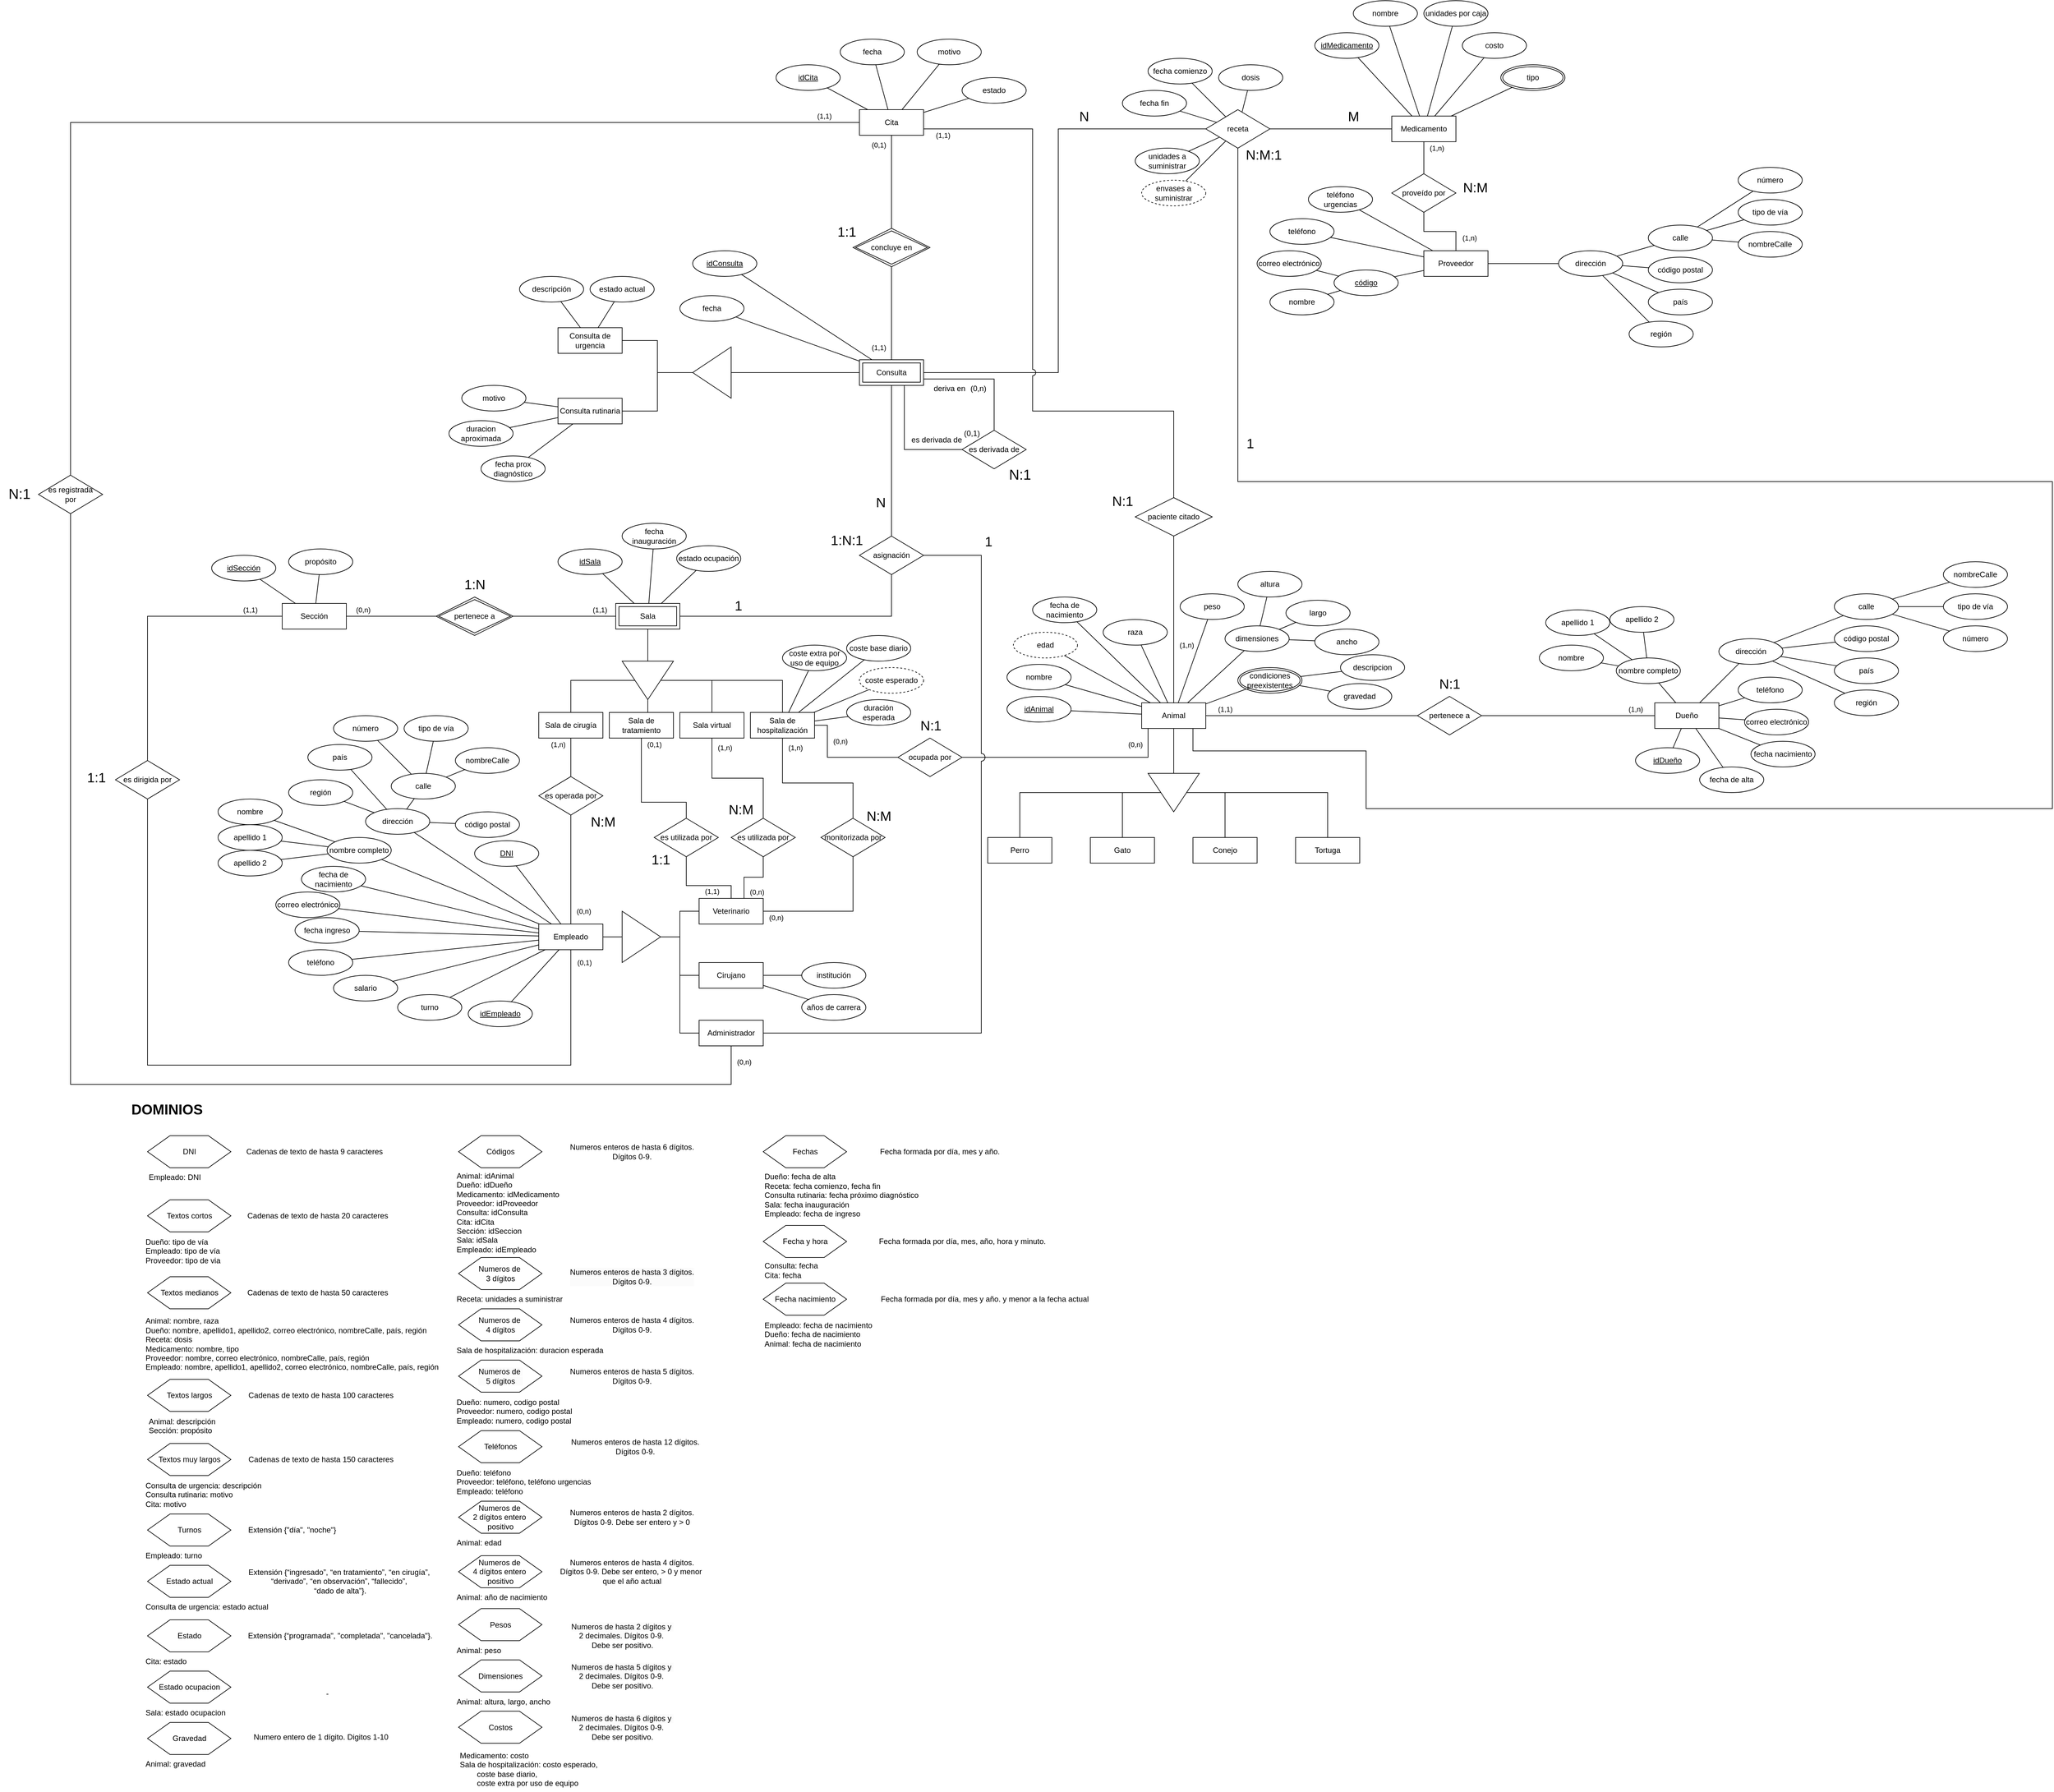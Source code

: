 <mxfile version="25.0.1">
  <diagram name="Page-1" id="3h0xx1Qamg4UTTMw1cyp">
    <mxGraphModel dx="2569" dy="1607" grid="1" gridSize="10" guides="1" tooltips="1" connect="1" arrows="1" fold="1" page="1" pageScale="1" pageWidth="850" pageHeight="1100" math="0" shadow="0">
      <root>
        <mxCell id="0" />
        <mxCell id="1" parent="0" />
        <mxCell id="jYLnMtY1XBDBMmt7jPl_-6" style="edgeStyle=orthogonalEdgeStyle;rounded=0;orthogonalLoop=1;jettySize=auto;html=1;endArrow=none;endFill=0;" parent="1" source="jYLnMtY1XBDBMmt7jPl_-40" target="jYLnMtY1XBDBMmt7jPl_-5" edge="1">
          <mxGeometry relative="1" as="geometry">
            <mxPoint x="250" y="815" as="sourcePoint" />
          </mxGeometry>
        </mxCell>
        <mxCell id="jYLnMtY1XBDBMmt7jPl_-22" style="rounded=0;orthogonalLoop=1;jettySize=auto;html=1;endArrow=none;endFill=0;" parent="1" source="jYLnMtY1XBDBMmt7jPl_-40" target="jYLnMtY1XBDBMmt7jPl_-50" edge="1">
          <mxGeometry relative="1" as="geometry">
            <mxPoint x="310" y="776.19" as="sourcePoint" />
            <mxPoint x="393.256" y="746.204" as="targetPoint" />
          </mxGeometry>
        </mxCell>
        <mxCell id="jYLnMtY1XBDBMmt7jPl_-23" style="rounded=0;orthogonalLoop=1;jettySize=auto;html=1;endArrow=none;endFill=0;" parent="1" source="jYLnMtY1XBDBMmt7jPl_-40" target="jYLnMtY1XBDBMmt7jPl_-49" edge="1">
          <mxGeometry relative="1" as="geometry">
            <mxPoint x="310" y="755.738" as="sourcePoint" />
            <mxPoint x="374.193" y="696.868" as="targetPoint" />
          </mxGeometry>
        </mxCell>
        <mxCell id="jYLnMtY1XBDBMmt7jPl_-24" style="rounded=0;orthogonalLoop=1;jettySize=auto;html=1;endArrow=none;endFill=0;" parent="1" source="jYLnMtY1XBDBMmt7jPl_-40" target="jYLnMtY1XBDBMmt7jPl_-48" edge="1">
          <mxGeometry relative="1" as="geometry">
            <mxPoint x="274.224" y="755" as="sourcePoint" />
            <mxPoint x="293.715" y="674.041" as="targetPoint" />
          </mxGeometry>
        </mxCell>
        <mxCell id="jYLnMtY1XBDBMmt7jPl_-25" style="rounded=0;orthogonalLoop=1;jettySize=auto;html=1;endArrow=none;endFill=0;" parent="1" source="jYLnMtY1XBDBMmt7jPl_-40" target="jYLnMtY1XBDBMmt7jPl_-44" edge="1">
          <mxGeometry relative="1" as="geometry">
            <mxPoint x="247.667" y="755" as="sourcePoint" />
            <mxPoint x="242.22" y="684.97" as="targetPoint" />
          </mxGeometry>
        </mxCell>
        <mxCell id="jYLnMtY1XBDBMmt7jPl_-26" style="rounded=0;orthogonalLoop=1;jettySize=auto;html=1;endArrow=none;endFill=0;" parent="1" source="jYLnMtY1XBDBMmt7jPl_-40" target="jYLnMtY1XBDBMmt7jPl_-38" edge="1">
          <mxGeometry relative="1" as="geometry">
            <mxPoint x="190" y="762.876" as="sourcePoint" />
            <mxPoint x="99.279" y="713.562" as="targetPoint" />
          </mxGeometry>
        </mxCell>
        <mxCell id="jYLnMtY1XBDBMmt7jPl_-27" style="rounded=0;orthogonalLoop=1;jettySize=auto;html=1;endArrow=none;endFill=0;" parent="1" source="jYLnMtY1XBDBMmt7jPl_-40" target="jYLnMtY1XBDBMmt7jPl_-37" edge="1">
          <mxGeometry relative="1" as="geometry">
            <mxPoint x="190" y="778.689" as="sourcePoint" />
            <mxPoint x="109.245" y="770.195" as="targetPoint" />
          </mxGeometry>
        </mxCell>
        <mxCell id="jYLnMtY1XBDBMmt7jPl_-29" style="rounded=0;orthogonalLoop=1;jettySize=auto;html=1;endArrow=none;endFill=0;" parent="1" source="jYLnMtY1XBDBMmt7jPl_-40" target="jYLnMtY1XBDBMmt7jPl_-33" edge="1">
          <mxGeometry relative="1" as="geometry">
            <mxPoint x="310" y="797" as="sourcePoint" />
            <mxPoint x="402.001" y="816.153" as="targetPoint" />
          </mxGeometry>
        </mxCell>
        <mxCell id="jYLnMtY1XBDBMmt7jPl_-36" style="rounded=0;orthogonalLoop=1;jettySize=auto;html=1;endArrow=none;endFill=0;" parent="1" source="jYLnMtY1XBDBMmt7jPl_-40" target="jYLnMtY1XBDBMmt7jPl_-35" edge="1">
          <mxGeometry relative="1" as="geometry">
            <mxPoint x="212.482" y="755" as="sourcePoint" />
          </mxGeometry>
        </mxCell>
        <mxCell id="jYLnMtY1XBDBMmt7jPl_-7" style="edgeStyle=orthogonalEdgeStyle;rounded=0;orthogonalLoop=1;jettySize=auto;html=1;endArrow=none;endFill=0;" parent="1" source="jYLnMtY1XBDBMmt7jPl_-5" target="jYLnMtY1XBDBMmt7jPl_-53" edge="1">
          <mxGeometry relative="1" as="geometry">
            <mxPoint x="10" y="985" as="targetPoint" />
          </mxGeometry>
        </mxCell>
        <mxCell id="jYLnMtY1XBDBMmt7jPl_-8" style="edgeStyle=orthogonalEdgeStyle;rounded=0;orthogonalLoop=1;jettySize=auto;html=1;endArrow=none;endFill=0;" parent="1" source="jYLnMtY1XBDBMmt7jPl_-5" target="jYLnMtY1XBDBMmt7jPl_-54" edge="1">
          <mxGeometry relative="1" as="geometry">
            <mxPoint x="170" y="985" as="targetPoint" />
            <Array as="points">
              <mxPoint x="170" y="905" />
            </Array>
          </mxGeometry>
        </mxCell>
        <mxCell id="jYLnMtY1XBDBMmt7jPl_-9" style="edgeStyle=orthogonalEdgeStyle;rounded=0;orthogonalLoop=1;jettySize=auto;html=1;endArrow=none;endFill=0;" parent="1" source="jYLnMtY1XBDBMmt7jPl_-5" target="jYLnMtY1XBDBMmt7jPl_-55" edge="1">
          <mxGeometry relative="1" as="geometry">
            <mxPoint x="330" y="985" as="targetPoint" />
            <Array as="points">
              <mxPoint x="330" y="905" />
            </Array>
          </mxGeometry>
        </mxCell>
        <mxCell id="jYLnMtY1XBDBMmt7jPl_-11" style="edgeStyle=orthogonalEdgeStyle;rounded=0;orthogonalLoop=1;jettySize=auto;html=1;endArrow=none;endFill=0;" parent="1" source="jYLnMtY1XBDBMmt7jPl_-5" target="jYLnMtY1XBDBMmt7jPl_-56" edge="1">
          <mxGeometry relative="1" as="geometry">
            <mxPoint x="490" y="985" as="targetPoint" />
          </mxGeometry>
        </mxCell>
        <mxCell id="jYLnMtY1XBDBMmt7jPl_-5" value="" style="triangle;whiteSpace=wrap;html=1;direction=south;rounded=0;" parent="1" vertex="1">
          <mxGeometry x="210" y="875" width="80" height="60" as="geometry" />
        </mxCell>
        <mxCell id="jYLnMtY1XBDBMmt7jPl_-20" style="rounded=0;orthogonalLoop=1;jettySize=auto;html=1;endArrow=none;endFill=0;" parent="1" source="jYLnMtY1XBDBMmt7jPl_-50" target="jYLnMtY1XBDBMmt7jPl_-51" edge="1">
          <mxGeometry relative="1" as="geometry">
            <mxPoint x="470.836" y="716.855" as="sourcePoint" />
            <mxPoint x="498.676" y="702.708" as="targetPoint" />
          </mxGeometry>
        </mxCell>
        <mxCell id="jYLnMtY1XBDBMmt7jPl_-21" style="rounded=0;orthogonalLoop=1;jettySize=auto;html=1;endArrow=none;endFill=0;" parent="1" source="jYLnMtY1XBDBMmt7jPl_-50" target="jYLnMtY1XBDBMmt7jPl_-52" edge="1">
          <mxGeometry relative="1" as="geometry">
            <mxPoint x="478.909" y="741.566" as="sourcePoint" />
            <mxPoint x="521.091" y="748.434" as="targetPoint" />
          </mxGeometry>
        </mxCell>
        <mxCell id="8dKxabd2XOVw9RWuB_t7-23" style="rounded=0;orthogonalLoop=1;jettySize=auto;html=1;endArrow=none;endFill=0;" edge="1" parent="1" source="jYLnMtY1XBDBMmt7jPl_-33" target="8dKxabd2XOVw9RWuB_t7-22">
          <mxGeometry relative="1" as="geometry" />
        </mxCell>
        <mxCell id="8dKxabd2XOVw9RWuB_t7-24" style="rounded=0;orthogonalLoop=1;jettySize=auto;html=1;endArrow=none;endFill=0;" edge="1" parent="1" source="jYLnMtY1XBDBMmt7jPl_-33" target="8dKxabd2XOVw9RWuB_t7-21">
          <mxGeometry relative="1" as="geometry" />
        </mxCell>
        <mxCell id="jYLnMtY1XBDBMmt7jPl_-33" value="condiciones preexistentes" style="ellipse;shape=doubleEllipse;margin=3;whiteSpace=wrap;html=1;align=center;" parent="1" vertex="1">
          <mxGeometry x="350" y="710" width="100" height="40" as="geometry" />
        </mxCell>
        <mxCell id="jYLnMtY1XBDBMmt7jPl_-35" value="edad" style="ellipse;whiteSpace=wrap;html=1;align=center;dashed=1;" parent="1" vertex="1">
          <mxGeometry y="655" width="100" height="40" as="geometry" />
        </mxCell>
        <mxCell id="jYLnMtY1XBDBMmt7jPl_-37" value="idAnimal" style="ellipse;whiteSpace=wrap;html=1;align=center;fontStyle=4;" parent="1" vertex="1">
          <mxGeometry x="-10" y="755" width="100" height="40" as="geometry" />
        </mxCell>
        <mxCell id="jYLnMtY1XBDBMmt7jPl_-38" value="nombre" style="ellipse;whiteSpace=wrap;html=1;align=center;" parent="1" vertex="1">
          <mxGeometry x="-10" y="705" width="100" height="40" as="geometry" />
        </mxCell>
        <mxCell id="jYLnMtY1XBDBMmt7jPl_-108" style="edgeStyle=orthogonalEdgeStyle;rounded=0;orthogonalLoop=1;jettySize=auto;html=1;endArrow=none;endFill=0;" parent="1" source="jYLnMtY1XBDBMmt7jPl_-40" target="jYLnMtY1XBDBMmt7jPl_-109" edge="1">
          <mxGeometry relative="1" as="geometry">
            <mxPoint x="620" y="785" as="targetPoint" />
          </mxGeometry>
        </mxCell>
        <mxCell id="jYLnMtY1XBDBMmt7jPl_-112" value="(1,1)" style="edgeLabel;html=1;align=center;verticalAlign=middle;resizable=0;points=[];" parent="jYLnMtY1XBDBMmt7jPl_-108" vertex="1" connectable="0">
          <mxGeometry x="-0.861" y="-2" relative="1" as="geometry">
            <mxPoint x="7" y="-12" as="offset" />
          </mxGeometry>
        </mxCell>
        <mxCell id="jYLnMtY1XBDBMmt7jPl_-113" value="&lt;font style=&quot;font-size: 21px;&quot;&gt;N:1&lt;/font&gt;" style="edgeLabel;html=1;align=center;verticalAlign=middle;resizable=0;points=[];" parent="jYLnMtY1XBDBMmt7jPl_-108" vertex="1" connectable="0">
          <mxGeometry x="0.811" y="3" relative="1" as="geometry">
            <mxPoint x="81" y="-47" as="offset" />
          </mxGeometry>
        </mxCell>
        <mxCell id="jYLnMtY1XBDBMmt7jPl_-40" value="Animal" style="whiteSpace=wrap;html=1;align=center;" parent="1" vertex="1">
          <mxGeometry x="200" y="765" width="100" height="40" as="geometry" />
        </mxCell>
        <mxCell id="jYLnMtY1XBDBMmt7jPl_-44" value="fecha de nacimiento" style="ellipse;whiteSpace=wrap;html=1;align=center;" parent="1" vertex="1">
          <mxGeometry x="30" y="600" width="100" height="40" as="geometry" />
        </mxCell>
        <mxCell id="jYLnMtY1XBDBMmt7jPl_-48" value="raza" style="ellipse;whiteSpace=wrap;html=1;align=center;" parent="1" vertex="1">
          <mxGeometry x="140" y="635" width="100" height="40" as="geometry" />
        </mxCell>
        <mxCell id="jYLnMtY1XBDBMmt7jPl_-49" value="peso" style="ellipse;whiteSpace=wrap;html=1;align=center;" parent="1" vertex="1">
          <mxGeometry x="260" y="595" width="100" height="40" as="geometry" />
        </mxCell>
        <mxCell id="HlTitbdx7GmA0fprLowr-2" style="rounded=0;orthogonalLoop=1;jettySize=auto;html=1;endArrow=none;endFill=0;" parent="1" source="jYLnMtY1XBDBMmt7jPl_-50" target="HlTitbdx7GmA0fprLowr-1" edge="1">
          <mxGeometry relative="1" as="geometry" />
        </mxCell>
        <mxCell id="jYLnMtY1XBDBMmt7jPl_-50" value="dimensiones" style="ellipse;whiteSpace=wrap;html=1;align=center;" parent="1" vertex="1">
          <mxGeometry x="330" y="645" width="100" height="40" as="geometry" />
        </mxCell>
        <mxCell id="jYLnMtY1XBDBMmt7jPl_-51" value="altura" style="ellipse;whiteSpace=wrap;html=1;align=center;" parent="1" vertex="1">
          <mxGeometry x="350" y="560" width="100" height="40" as="geometry" />
        </mxCell>
        <mxCell id="jYLnMtY1XBDBMmt7jPl_-52" value="largo" style="ellipse;whiteSpace=wrap;html=1;align=center;" parent="1" vertex="1">
          <mxGeometry x="425" y="605" width="100" height="40" as="geometry" />
        </mxCell>
        <mxCell id="jYLnMtY1XBDBMmt7jPl_-53" value="Perro" style="whiteSpace=wrap;html=1;align=center;" parent="1" vertex="1">
          <mxGeometry x="-40" y="975" width="100" height="40" as="geometry" />
        </mxCell>
        <mxCell id="jYLnMtY1XBDBMmt7jPl_-54" value="Gato" style="whiteSpace=wrap;html=1;align=center;" parent="1" vertex="1">
          <mxGeometry x="120" y="975" width="100" height="40" as="geometry" />
        </mxCell>
        <mxCell id="jYLnMtY1XBDBMmt7jPl_-55" value="Conejo" style="whiteSpace=wrap;html=1;align=center;" parent="1" vertex="1">
          <mxGeometry x="280" y="975" width="100" height="40" as="geometry" />
        </mxCell>
        <mxCell id="jYLnMtY1XBDBMmt7jPl_-56" value="Tortuga" style="whiteSpace=wrap;html=1;align=center;" parent="1" vertex="1">
          <mxGeometry x="440" y="975" width="100" height="40" as="geometry" />
        </mxCell>
        <mxCell id="jYLnMtY1XBDBMmt7jPl_-66" style="edgeStyle=orthogonalEdgeStyle;rounded=0;orthogonalLoop=1;jettySize=auto;html=1;endArrow=none;endFill=0;" parent="1" source="r0H83FI5AYHTwfuRUeML-46" target="jYLnMtY1XBDBMmt7jPl_-63" edge="1">
          <mxGeometry relative="1" as="geometry">
            <mxPoint x="-240" y="250" as="sourcePoint" />
          </mxGeometry>
        </mxCell>
        <mxCell id="jYLnMtY1XBDBMmt7jPl_-124" style="rounded=0;orthogonalLoop=1;jettySize=auto;html=1;endArrow=none;endFill=0;" parent="1" source="r0H83FI5AYHTwfuRUeML-46" target="jYLnMtY1XBDBMmt7jPl_-122" edge="1">
          <mxGeometry relative="1" as="geometry">
            <mxPoint x="-206.465" y="230" as="sourcePoint" />
          </mxGeometry>
        </mxCell>
        <mxCell id="jYLnMtY1XBDBMmt7jPl_-125" style="rounded=0;orthogonalLoop=1;jettySize=auto;html=1;endArrow=none;endFill=0;" parent="1" source="r0H83FI5AYHTwfuRUeML-46" target="jYLnMtY1XBDBMmt7jPl_-123" edge="1">
          <mxGeometry relative="1" as="geometry">
            <mxPoint x="-222" y="230" as="sourcePoint" />
          </mxGeometry>
        </mxCell>
        <mxCell id="r0H83FI5AYHTwfuRUeML-3" style="edgeStyle=orthogonalEdgeStyle;rounded=0;orthogonalLoop=1;jettySize=auto;html=1;endArrow=none;endFill=0;" parent="1" source="r0H83FI5AYHTwfuRUeML-46" target="r0H83FI5AYHTwfuRUeML-2" edge="1">
          <mxGeometry relative="1" as="geometry">
            <mxPoint x="-140" y="250.048" as="sourcePoint" />
            <Array as="points">
              <mxPoint x="70" y="250" />
              <mxPoint x="70" y="-130" />
            </Array>
          </mxGeometry>
        </mxCell>
        <mxCell id="r0H83FI5AYHTwfuRUeML-76" value="&lt;font style=&quot;font-size: 21px;&quot;&gt;N&lt;/font&gt;" style="edgeLabel;html=1;align=center;verticalAlign=middle;resizable=0;points=[];" parent="r0H83FI5AYHTwfuRUeML-3" vertex="1" connectable="0">
          <mxGeometry x="-0.774" y="3" relative="1" as="geometry">
            <mxPoint x="157" y="-397" as="offset" />
          </mxGeometry>
        </mxCell>
        <mxCell id="r0H83FI5AYHTwfuRUeML-19" style="edgeStyle=orthogonalEdgeStyle;rounded=0;orthogonalLoop=1;jettySize=auto;html=1;endArrow=none;endFill=0;" parent="1" source="r0H83FI5AYHTwfuRUeML-21" target="r0H83FI5AYHTwfuRUeML-18" edge="1">
          <mxGeometry relative="1" as="geometry">
            <Array as="points">
              <mxPoint x="-190" y="630" />
            </Array>
          </mxGeometry>
        </mxCell>
        <mxCell id="jYLnMtY1XBDBMmt7jPl_-119" style="rounded=0;orthogonalLoop=1;jettySize=auto;html=1;endArrow=none;endFill=0;" parent="1" source="jYLnMtY1XBDBMmt7jPl_-58" target="jYLnMtY1XBDBMmt7jPl_-118" edge="1">
          <mxGeometry relative="1" as="geometry" />
        </mxCell>
        <mxCell id="jYLnMtY1XBDBMmt7jPl_-121" style="rounded=0;orthogonalLoop=1;jettySize=auto;html=1;endArrow=none;endFill=0;" parent="1" source="jYLnMtY1XBDBMmt7jPl_-58" target="jYLnMtY1XBDBMmt7jPl_-120" edge="1">
          <mxGeometry relative="1" as="geometry" />
        </mxCell>
        <mxCell id="jYLnMtY1XBDBMmt7jPl_-58" value="Consulta de urgencia" style="whiteSpace=wrap;html=1;align=center;" parent="1" vertex="1">
          <mxGeometry x="-710" y="180" width="100" height="40" as="geometry" />
        </mxCell>
        <mxCell id="jYLnMtY1XBDBMmt7jPl_-68" style="rounded=0;orthogonalLoop=1;jettySize=auto;html=1;endArrow=none;endFill=0;" parent="1" source="jYLnMtY1XBDBMmt7jPl_-59" target="jYLnMtY1XBDBMmt7jPl_-67" edge="1">
          <mxGeometry relative="1" as="geometry" />
        </mxCell>
        <mxCell id="jYLnMtY1XBDBMmt7jPl_-59" value="Consulta rutinaria" style="whiteSpace=wrap;html=1;align=center;" parent="1" vertex="1">
          <mxGeometry x="-710" y="290" width="100" height="40" as="geometry" />
        </mxCell>
        <mxCell id="jYLnMtY1XBDBMmt7jPl_-64" style="edgeStyle=orthogonalEdgeStyle;rounded=0;orthogonalLoop=1;jettySize=auto;html=1;endArrow=none;endFill=0;" parent="1" source="jYLnMtY1XBDBMmt7jPl_-63" target="jYLnMtY1XBDBMmt7jPl_-58" edge="1">
          <mxGeometry relative="1" as="geometry" />
        </mxCell>
        <mxCell id="jYLnMtY1XBDBMmt7jPl_-65" style="edgeStyle=orthogonalEdgeStyle;rounded=0;orthogonalLoop=1;jettySize=auto;html=1;endArrow=none;endFill=0;" parent="1" source="jYLnMtY1XBDBMmt7jPl_-63" target="jYLnMtY1XBDBMmt7jPl_-59" edge="1">
          <mxGeometry relative="1" as="geometry" />
        </mxCell>
        <mxCell id="jYLnMtY1XBDBMmt7jPl_-63" value="" style="triangle;whiteSpace=wrap;html=1;direction=west;" parent="1" vertex="1">
          <mxGeometry x="-500" y="210" width="60" height="80" as="geometry" />
        </mxCell>
        <mxCell id="jYLnMtY1XBDBMmt7jPl_-67" value="fecha prox diagnóstico" style="ellipse;whiteSpace=wrap;html=1;align=center;" parent="1" vertex="1">
          <mxGeometry x="-830" y="380" width="100" height="40" as="geometry" />
        </mxCell>
        <mxCell id="jYLnMtY1XBDBMmt7jPl_-69" value="duracion aproximada" style="ellipse;whiteSpace=wrap;html=1;align=center;" parent="1" vertex="1">
          <mxGeometry x="-880" y="325" width="100" height="40" as="geometry" />
        </mxCell>
        <mxCell id="jYLnMtY1XBDBMmt7jPl_-70" style="rounded=0;orthogonalLoop=1;jettySize=auto;html=1;endArrow=none;endFill=0;" parent="1" source="jYLnMtY1XBDBMmt7jPl_-59" target="jYLnMtY1XBDBMmt7jPl_-69" edge="1">
          <mxGeometry relative="1" as="geometry">
            <mxPoint x="-650" y="340" as="sourcePoint" />
            <mxPoint x="-650" y="390" as="targetPoint" />
          </mxGeometry>
        </mxCell>
        <mxCell id="jYLnMtY1XBDBMmt7jPl_-73" style="rounded=0;orthogonalLoop=1;jettySize=auto;html=1;endArrow=none;endFill=0;" parent="1" source="jYLnMtY1XBDBMmt7jPl_-59" target="HlTitbdx7GmA0fprLowr-8" edge="1">
          <mxGeometry relative="1" as="geometry">
            <mxPoint x="-590" y="302.638" as="sourcePoint" />
            <mxPoint x="-744.784" y="293.537" as="targetPoint" />
          </mxGeometry>
        </mxCell>
        <mxCell id="jYLnMtY1XBDBMmt7jPl_-82" style="rounded=0;orthogonalLoop=1;jettySize=auto;html=1;endArrow=none;endFill=0;" parent="1" source="jYLnMtY1XBDBMmt7jPl_-76" target="jYLnMtY1XBDBMmt7jPl_-77" edge="1">
          <mxGeometry relative="1" as="geometry" />
        </mxCell>
        <mxCell id="jYLnMtY1XBDBMmt7jPl_-83" style="rounded=0;orthogonalLoop=1;jettySize=auto;html=1;endArrow=none;endFill=0;" parent="1" source="jYLnMtY1XBDBMmt7jPl_-76" target="jYLnMtY1XBDBMmt7jPl_-78" edge="1">
          <mxGeometry relative="1" as="geometry" />
        </mxCell>
        <mxCell id="jYLnMtY1XBDBMmt7jPl_-84" style="rounded=0;orthogonalLoop=1;jettySize=auto;html=1;endArrow=none;endFill=0;" parent="1" source="jYLnMtY1XBDBMmt7jPl_-76" target="jYLnMtY1XBDBMmt7jPl_-79" edge="1">
          <mxGeometry relative="1" as="geometry" />
        </mxCell>
        <mxCell id="jYLnMtY1XBDBMmt7jPl_-85" style="rounded=0;orthogonalLoop=1;jettySize=auto;html=1;endArrow=none;endFill=0;" parent="1" source="jYLnMtY1XBDBMmt7jPl_-76" target="jYLnMtY1XBDBMmt7jPl_-80" edge="1">
          <mxGeometry relative="1" as="geometry" />
        </mxCell>
        <mxCell id="jYLnMtY1XBDBMmt7jPl_-86" style="rounded=0;orthogonalLoop=1;jettySize=auto;html=1;endArrow=none;endFill=0;" parent="1" source="jYLnMtY1XBDBMmt7jPl_-76" target="jYLnMtY1XBDBMmt7jPl_-81" edge="1">
          <mxGeometry relative="1" as="geometry" />
        </mxCell>
        <mxCell id="jYLnMtY1XBDBMmt7jPl_-115" style="rounded=0;orthogonalLoop=1;jettySize=auto;html=1;endArrow=none;endFill=0;" parent="1" source="jYLnMtY1XBDBMmt7jPl_-76" target="jYLnMtY1XBDBMmt7jPl_-114" edge="1">
          <mxGeometry relative="1" as="geometry" />
        </mxCell>
        <mxCell id="jYLnMtY1XBDBMmt7jPl_-117" style="rounded=0;orthogonalLoop=1;jettySize=auto;html=1;endArrow=none;endFill=0;" parent="1" source="jYLnMtY1XBDBMmt7jPl_-76" target="jYLnMtY1XBDBMmt7jPl_-116" edge="1">
          <mxGeometry relative="1" as="geometry" />
        </mxCell>
        <mxCell id="jYLnMtY1XBDBMmt7jPl_-76" value="Dueño" style="whiteSpace=wrap;html=1;align=center;" parent="1" vertex="1">
          <mxGeometry x="1000" y="765" width="100" height="40" as="geometry" />
        </mxCell>
        <mxCell id="jYLnMtY1XBDBMmt7jPl_-90" style="rounded=0;orthogonalLoop=1;jettySize=auto;html=1;endArrow=none;endFill=0;" parent="1" source="jYLnMtY1XBDBMmt7jPl_-77" target="jYLnMtY1XBDBMmt7jPl_-87" edge="1">
          <mxGeometry relative="1" as="geometry" />
        </mxCell>
        <mxCell id="jYLnMtY1XBDBMmt7jPl_-91" style="rounded=0;orthogonalLoop=1;jettySize=auto;html=1;endArrow=none;endFill=0;" parent="1" source="jYLnMtY1XBDBMmt7jPl_-77" target="jYLnMtY1XBDBMmt7jPl_-88" edge="1">
          <mxGeometry relative="1" as="geometry" />
        </mxCell>
        <mxCell id="jYLnMtY1XBDBMmt7jPl_-92" style="rounded=0;orthogonalLoop=1;jettySize=auto;html=1;endArrow=none;endFill=0;" parent="1" source="jYLnMtY1XBDBMmt7jPl_-77" target="jYLnMtY1XBDBMmt7jPl_-89" edge="1">
          <mxGeometry relative="1" as="geometry" />
        </mxCell>
        <mxCell id="jYLnMtY1XBDBMmt7jPl_-77" value="nombre completo" style="ellipse;whiteSpace=wrap;html=1;align=center;" parent="1" vertex="1">
          <mxGeometry x="940" y="695" width="100" height="40" as="geometry" />
        </mxCell>
        <mxCell id="jYLnMtY1XBDBMmt7jPl_-97" style="rounded=0;orthogonalLoop=1;jettySize=auto;html=1;endArrow=none;endFill=0;" parent="1" source="jYLnMtY1XBDBMmt7jPl_-78" target="jYLnMtY1XBDBMmt7jPl_-93" edge="1">
          <mxGeometry relative="1" as="geometry" />
        </mxCell>
        <mxCell id="jYLnMtY1XBDBMmt7jPl_-98" style="rounded=0;orthogonalLoop=1;jettySize=auto;html=1;endArrow=none;endFill=0;" parent="1" source="jYLnMtY1XBDBMmt7jPl_-78" target="jYLnMtY1XBDBMmt7jPl_-94" edge="1">
          <mxGeometry relative="1" as="geometry" />
        </mxCell>
        <mxCell id="jYLnMtY1XBDBMmt7jPl_-99" style="rounded=0;orthogonalLoop=1;jettySize=auto;html=1;endArrow=none;endFill=0;" parent="1" source="jYLnMtY1XBDBMmt7jPl_-78" target="jYLnMtY1XBDBMmt7jPl_-95" edge="1">
          <mxGeometry relative="1" as="geometry" />
        </mxCell>
        <mxCell id="jYLnMtY1XBDBMmt7jPl_-100" style="rounded=0;orthogonalLoop=1;jettySize=auto;html=1;endArrow=none;endFill=0;" parent="1" source="jYLnMtY1XBDBMmt7jPl_-78" target="jYLnMtY1XBDBMmt7jPl_-96" edge="1">
          <mxGeometry relative="1" as="geometry" />
        </mxCell>
        <mxCell id="jYLnMtY1XBDBMmt7jPl_-78" value="dirección" style="ellipse;whiteSpace=wrap;html=1;align=center;" parent="1" vertex="1">
          <mxGeometry x="1100" y="665" width="100" height="40" as="geometry" />
        </mxCell>
        <mxCell id="jYLnMtY1XBDBMmt7jPl_-79" value="teléfono" style="ellipse;whiteSpace=wrap;html=1;align=center;" parent="1" vertex="1">
          <mxGeometry x="1130" y="725" width="100" height="40" as="geometry" />
        </mxCell>
        <mxCell id="jYLnMtY1XBDBMmt7jPl_-80" value="correo electrónico" style="ellipse;whiteSpace=wrap;html=1;align=center;" parent="1" vertex="1">
          <mxGeometry x="1140" y="775" width="100" height="40" as="geometry" />
        </mxCell>
        <mxCell id="jYLnMtY1XBDBMmt7jPl_-81" value="fecha de alta" style="ellipse;whiteSpace=wrap;html=1;align=center;" parent="1" vertex="1">
          <mxGeometry x="1070" y="865" width="100" height="40" as="geometry" />
        </mxCell>
        <mxCell id="jYLnMtY1XBDBMmt7jPl_-87" value="nombre" style="ellipse;whiteSpace=wrap;html=1;align=center;" parent="1" vertex="1">
          <mxGeometry x="820" y="675" width="100" height="40" as="geometry" />
        </mxCell>
        <mxCell id="jYLnMtY1XBDBMmt7jPl_-88" value="apellido 1" style="ellipse;whiteSpace=wrap;html=1;align=center;" parent="1" vertex="1">
          <mxGeometry x="830" y="620" width="100" height="40" as="geometry" />
        </mxCell>
        <mxCell id="jYLnMtY1XBDBMmt7jPl_-89" value="apellido 2" style="ellipse;whiteSpace=wrap;html=1;align=center;" parent="1" vertex="1">
          <mxGeometry x="930" y="615" width="100" height="40" as="geometry" />
        </mxCell>
        <mxCell id="jYLnMtY1XBDBMmt7jPl_-104" style="rounded=0;orthogonalLoop=1;jettySize=auto;html=1;endArrow=none;endFill=0;" parent="1" source="jYLnMtY1XBDBMmt7jPl_-93" target="jYLnMtY1XBDBMmt7jPl_-101" edge="1">
          <mxGeometry relative="1" as="geometry" />
        </mxCell>
        <mxCell id="jYLnMtY1XBDBMmt7jPl_-105" style="rounded=0;orthogonalLoop=1;jettySize=auto;html=1;endArrow=none;endFill=0;" parent="1" source="jYLnMtY1XBDBMmt7jPl_-93" target="jYLnMtY1XBDBMmt7jPl_-102" edge="1">
          <mxGeometry relative="1" as="geometry" />
        </mxCell>
        <mxCell id="jYLnMtY1XBDBMmt7jPl_-106" style="rounded=0;orthogonalLoop=1;jettySize=auto;html=1;endArrow=none;endFill=0;" parent="1" source="jYLnMtY1XBDBMmt7jPl_-93" target="jYLnMtY1XBDBMmt7jPl_-103" edge="1">
          <mxGeometry relative="1" as="geometry" />
        </mxCell>
        <mxCell id="jYLnMtY1XBDBMmt7jPl_-93" value="calle" style="ellipse;whiteSpace=wrap;html=1;align=center;" parent="1" vertex="1">
          <mxGeometry x="1280" y="595" width="100" height="40" as="geometry" />
        </mxCell>
        <mxCell id="jYLnMtY1XBDBMmt7jPl_-94" value="código postal" style="ellipse;whiteSpace=wrap;html=1;align=center;" parent="1" vertex="1">
          <mxGeometry x="1280" y="645" width="100" height="40" as="geometry" />
        </mxCell>
        <mxCell id="jYLnMtY1XBDBMmt7jPl_-95" value="país" style="ellipse;whiteSpace=wrap;html=1;align=center;" parent="1" vertex="1">
          <mxGeometry x="1280" y="695" width="100" height="40" as="geometry" />
        </mxCell>
        <mxCell id="jYLnMtY1XBDBMmt7jPl_-96" value="región" style="ellipse;whiteSpace=wrap;html=1;align=center;" parent="1" vertex="1">
          <mxGeometry x="1280" y="745" width="100" height="40" as="geometry" />
        </mxCell>
        <mxCell id="jYLnMtY1XBDBMmt7jPl_-101" value="nombreCalle" style="ellipse;whiteSpace=wrap;html=1;align=center;" parent="1" vertex="1">
          <mxGeometry x="1450" y="545" width="100" height="40" as="geometry" />
        </mxCell>
        <mxCell id="jYLnMtY1XBDBMmt7jPl_-102" value="tipo de vía" style="ellipse;whiteSpace=wrap;html=1;align=center;" parent="1" vertex="1">
          <mxGeometry x="1450" y="595" width="100" height="40" as="geometry" />
        </mxCell>
        <mxCell id="jYLnMtY1XBDBMmt7jPl_-103" value="número" style="ellipse;whiteSpace=wrap;html=1;align=center;" parent="1" vertex="1">
          <mxGeometry x="1450" y="645" width="100" height="40" as="geometry" />
        </mxCell>
        <mxCell id="jYLnMtY1XBDBMmt7jPl_-110" style="edgeStyle=orthogonalEdgeStyle;rounded=0;orthogonalLoop=1;jettySize=auto;html=1;endArrow=none;endFill=0;" parent="1" source="jYLnMtY1XBDBMmt7jPl_-109" target="jYLnMtY1XBDBMmt7jPl_-76" edge="1">
          <mxGeometry relative="1" as="geometry" />
        </mxCell>
        <mxCell id="jYLnMtY1XBDBMmt7jPl_-111" value="(1,n)" style="edgeLabel;html=1;align=center;verticalAlign=middle;resizable=0;points=[];" parent="jYLnMtY1XBDBMmt7jPl_-110" vertex="1" connectable="0">
          <mxGeometry x="0.636" y="3" relative="1" as="geometry">
            <mxPoint x="19" y="-7" as="offset" />
          </mxGeometry>
        </mxCell>
        <mxCell id="jYLnMtY1XBDBMmt7jPl_-109" value="pertenece a" style="rhombus;whiteSpace=wrap;html=1;" parent="1" vertex="1">
          <mxGeometry x="630" y="755" width="100" height="60" as="geometry" />
        </mxCell>
        <mxCell id="jYLnMtY1XBDBMmt7jPl_-114" value="fecha nacimiento" style="ellipse;whiteSpace=wrap;html=1;align=center;" parent="1" vertex="1">
          <mxGeometry x="1150" y="825" width="100" height="40" as="geometry" />
        </mxCell>
        <mxCell id="jYLnMtY1XBDBMmt7jPl_-116" value="idDueño" style="ellipse;whiteSpace=wrap;html=1;align=center;fontStyle=4;" parent="1" vertex="1">
          <mxGeometry x="970" y="835" width="100" height="40" as="geometry" />
        </mxCell>
        <mxCell id="jYLnMtY1XBDBMmt7jPl_-118" value="descripción" style="ellipse;whiteSpace=wrap;html=1;align=center;" parent="1" vertex="1">
          <mxGeometry x="-770" y="100" width="100" height="40" as="geometry" />
        </mxCell>
        <mxCell id="jYLnMtY1XBDBMmt7jPl_-120" value="estado actual" style="ellipse;whiteSpace=wrap;html=1;align=center;" parent="1" vertex="1">
          <mxGeometry x="-660" y="100" width="100" height="40" as="geometry" />
        </mxCell>
        <mxCell id="jYLnMtY1XBDBMmt7jPl_-122" value="idConsulta" style="ellipse;whiteSpace=wrap;html=1;align=center;fontStyle=4" parent="1" vertex="1">
          <mxGeometry x="-500" y="60" width="100" height="40" as="geometry" />
        </mxCell>
        <mxCell id="jYLnMtY1XBDBMmt7jPl_-123" value="fecha" style="ellipse;whiteSpace=wrap;html=1;align=center;" parent="1" vertex="1">
          <mxGeometry x="-520" y="130" width="100" height="40" as="geometry" />
        </mxCell>
        <mxCell id="jYLnMtY1XBDBMmt7jPl_-130" style="edgeStyle=orthogonalEdgeStyle;rounded=0;orthogonalLoop=1;jettySize=auto;html=1;endArrow=none;endFill=0;" parent="1" source="r0H83FI5AYHTwfuRUeML-18" target="jYLnMtY1XBDBMmt7jPl_-129" edge="1">
          <mxGeometry relative="1" as="geometry">
            <mxPoint x="-570" y="650" as="sourcePoint" />
          </mxGeometry>
        </mxCell>
        <mxCell id="jYLnMtY1XBDBMmt7jPl_-155" style="rounded=0;orthogonalLoop=1;jettySize=auto;html=1;endArrow=none;endFill=0;" parent="1" source="r0H83FI5AYHTwfuRUeML-18" target="jYLnMtY1XBDBMmt7jPl_-154" edge="1">
          <mxGeometry relative="1" as="geometry">
            <mxPoint x="-591.169" y="610" as="sourcePoint" />
          </mxGeometry>
        </mxCell>
        <mxCell id="jYLnMtY1XBDBMmt7jPl_-156" style="rounded=0;orthogonalLoop=1;jettySize=auto;html=1;endArrow=none;endFill=0;" parent="1" source="r0H83FI5AYHTwfuRUeML-18" target="jYLnMtY1XBDBMmt7jPl_-153" edge="1">
          <mxGeometry relative="1" as="geometry">
            <mxPoint x="-568.4" y="610" as="sourcePoint" />
          </mxGeometry>
        </mxCell>
        <mxCell id="jYLnMtY1XBDBMmt7jPl_-178" style="edgeStyle=orthogonalEdgeStyle;rounded=0;orthogonalLoop=1;jettySize=auto;html=1;endArrow=none;endFill=0;" parent="1" source="r0H83FI5AYHTwfuRUeML-18" target="r0H83FI5AYHTwfuRUeML-17" edge="1">
          <mxGeometry relative="1" as="geometry">
            <mxPoint x="-800" y="630" as="targetPoint" />
            <mxPoint x="-620" y="630" as="sourcePoint" />
          </mxGeometry>
        </mxCell>
        <mxCell id="jYLnMtY1XBDBMmt7jPl_-182" value="(1,1)" style="edgeLabel;html=1;align=center;verticalAlign=middle;resizable=0;points=[];" parent="jYLnMtY1XBDBMmt7jPl_-178" vertex="1" connectable="0">
          <mxGeometry x="-0.582" y="-1" relative="1" as="geometry">
            <mxPoint x="8" y="-9" as="offset" />
          </mxGeometry>
        </mxCell>
        <mxCell id="jYLnMtY1XBDBMmt7jPl_-127" value="Sala de cirugía" style="whiteSpace=wrap;html=1;align=center;" parent="1" vertex="1">
          <mxGeometry x="-740" y="780" width="100" height="40" as="geometry" />
        </mxCell>
        <mxCell id="jYLnMtY1XBDBMmt7jPl_-145" style="edgeStyle=orthogonalEdgeStyle;rounded=0;orthogonalLoop=1;jettySize=auto;html=1;endArrow=none;endFill=0;" parent="1" source="jYLnMtY1XBDBMmt7jPl_-128" target="jYLnMtY1XBDBMmt7jPl_-144" edge="1">
          <mxGeometry relative="1" as="geometry">
            <mxPoint x="-421" y="800" as="sourcePoint" />
            <mxPoint x="-331" y="930" as="targetPoint" />
            <Array as="points">
              <mxPoint x="-580" y="920" />
              <mxPoint x="-510" y="920" />
            </Array>
          </mxGeometry>
        </mxCell>
        <mxCell id="jYLnMtY1XBDBMmt7jPl_-150" value="(0,1)" style="edgeLabel;html=1;align=center;verticalAlign=middle;resizable=0;points=[];" parent="jYLnMtY1XBDBMmt7jPl_-145" vertex="1" connectable="0">
          <mxGeometry x="-0.749" y="1" relative="1" as="geometry">
            <mxPoint x="-20" y="-43" as="offset" />
          </mxGeometry>
        </mxCell>
        <mxCell id="jYLnMtY1XBDBMmt7jPl_-152" value="&lt;font style=&quot;font-size: 21px;&quot;&gt;1:1&lt;/font&gt;" style="edgeLabel;html=1;align=center;verticalAlign=middle;resizable=0;points=[];" parent="jYLnMtY1XBDBMmt7jPl_-145" vertex="1" connectable="0">
          <mxGeometry x="0.825" y="2" relative="1" as="geometry">
            <mxPoint x="-42" y="81" as="offset" />
          </mxGeometry>
        </mxCell>
        <mxCell id="r0H83FI5AYHTwfuRUeML-62" value="(0,1)" style="edgeLabel;html=1;align=center;verticalAlign=middle;resizable=0;points=[];" parent="jYLnMtY1XBDBMmt7jPl_-145" vertex="1" connectable="0">
          <mxGeometry x="-0.79" relative="1" as="geometry">
            <mxPoint x="20" y="-11" as="offset" />
          </mxGeometry>
        </mxCell>
        <mxCell id="jYLnMtY1XBDBMmt7jPl_-128" value="Sala de tratamiento" style="whiteSpace=wrap;html=1;align=center;" parent="1" vertex="1">
          <mxGeometry x="-630" y="780" width="100" height="40" as="geometry" />
        </mxCell>
        <mxCell id="jYLnMtY1XBDBMmt7jPl_-131" style="edgeStyle=orthogonalEdgeStyle;rounded=0;orthogonalLoop=1;jettySize=auto;html=1;endArrow=none;endFill=0;" parent="1" source="jYLnMtY1XBDBMmt7jPl_-129" target="jYLnMtY1XBDBMmt7jPl_-127" edge="1">
          <mxGeometry relative="1" as="geometry" />
        </mxCell>
        <mxCell id="jYLnMtY1XBDBMmt7jPl_-132" style="edgeStyle=orthogonalEdgeStyle;rounded=0;orthogonalLoop=1;jettySize=auto;html=1;endArrow=none;endFill=0;" parent="1" source="jYLnMtY1XBDBMmt7jPl_-129" target="jYLnMtY1XBDBMmt7jPl_-128" edge="1">
          <mxGeometry relative="1" as="geometry" />
        </mxCell>
        <mxCell id="jYLnMtY1XBDBMmt7jPl_-158" style="edgeStyle=orthogonalEdgeStyle;rounded=0;orthogonalLoop=1;jettySize=auto;html=1;endArrow=none;endFill=0;" parent="1" source="jYLnMtY1XBDBMmt7jPl_-129" target="jYLnMtY1XBDBMmt7jPl_-157" edge="1">
          <mxGeometry relative="1" as="geometry" />
        </mxCell>
        <mxCell id="r0H83FI5AYHTwfuRUeML-26" style="edgeStyle=orthogonalEdgeStyle;rounded=0;orthogonalLoop=1;jettySize=auto;html=1;endArrow=none;endFill=0;" parent="1" source="jYLnMtY1XBDBMmt7jPl_-129" target="r0H83FI5AYHTwfuRUeML-25" edge="1">
          <mxGeometry relative="1" as="geometry" />
        </mxCell>
        <mxCell id="jYLnMtY1XBDBMmt7jPl_-129" value="" style="triangle;whiteSpace=wrap;html=1;direction=south;" parent="1" vertex="1">
          <mxGeometry x="-610" y="700" width="80" height="60" as="geometry" />
        </mxCell>
        <mxCell id="jYLnMtY1XBDBMmt7jPl_-200" style="rounded=0;orthogonalLoop=1;jettySize=auto;html=1;endArrow=none;endFill=0;" parent="1" source="jYLnMtY1XBDBMmt7jPl_-133" target="jYLnMtY1XBDBMmt7jPl_-193" edge="1">
          <mxGeometry relative="1" as="geometry" />
        </mxCell>
        <mxCell id="jYLnMtY1XBDBMmt7jPl_-207" style="rounded=0;orthogonalLoop=1;jettySize=auto;html=1;endArrow=none;endFill=0;" parent="1" source="jYLnMtY1XBDBMmt7jPl_-133" target="jYLnMtY1XBDBMmt7jPl_-201" edge="1">
          <mxGeometry relative="1" as="geometry" />
        </mxCell>
        <mxCell id="jYLnMtY1XBDBMmt7jPl_-208" style="rounded=0;orthogonalLoop=1;jettySize=auto;html=1;endArrow=none;endFill=0;" parent="1" source="jYLnMtY1XBDBMmt7jPl_-133" target="jYLnMtY1XBDBMmt7jPl_-202" edge="1">
          <mxGeometry relative="1" as="geometry" />
        </mxCell>
        <mxCell id="jYLnMtY1XBDBMmt7jPl_-209" style="rounded=0;orthogonalLoop=1;jettySize=auto;html=1;endArrow=none;endFill=0;" parent="1" source="jYLnMtY1XBDBMmt7jPl_-133" target="jYLnMtY1XBDBMmt7jPl_-203" edge="1">
          <mxGeometry relative="1" as="geometry" />
        </mxCell>
        <mxCell id="jYLnMtY1XBDBMmt7jPl_-210" style="rounded=0;orthogonalLoop=1;jettySize=auto;html=1;endArrow=none;endFill=0;" parent="1" source="jYLnMtY1XBDBMmt7jPl_-133" target="jYLnMtY1XBDBMmt7jPl_-204" edge="1">
          <mxGeometry relative="1" as="geometry" />
        </mxCell>
        <mxCell id="jYLnMtY1XBDBMmt7jPl_-211" style="rounded=0;orthogonalLoop=1;jettySize=auto;html=1;endArrow=none;endFill=0;" parent="1" source="jYLnMtY1XBDBMmt7jPl_-133" target="jYLnMtY1XBDBMmt7jPl_-205" edge="1">
          <mxGeometry relative="1" as="geometry" />
        </mxCell>
        <mxCell id="jYLnMtY1XBDBMmt7jPl_-212" style="rounded=0;orthogonalLoop=1;jettySize=auto;html=1;endArrow=none;endFill=0;" parent="1" source="jYLnMtY1XBDBMmt7jPl_-133" target="jYLnMtY1XBDBMmt7jPl_-206" edge="1">
          <mxGeometry relative="1" as="geometry" />
        </mxCell>
        <mxCell id="jYLnMtY1XBDBMmt7jPl_-228" style="rounded=0;orthogonalLoop=1;jettySize=auto;html=1;endArrow=none;endFill=0;" parent="1" source="jYLnMtY1XBDBMmt7jPl_-133" target="jYLnMtY1XBDBMmt7jPl_-217" edge="1">
          <mxGeometry relative="1" as="geometry" />
        </mxCell>
        <mxCell id="jYLnMtY1XBDBMmt7jPl_-231" style="rounded=0;orthogonalLoop=1;jettySize=auto;html=1;endArrow=none;endFill=0;" parent="1" source="jYLnMtY1XBDBMmt7jPl_-133" target="jYLnMtY1XBDBMmt7jPl_-230" edge="1">
          <mxGeometry relative="1" as="geometry" />
        </mxCell>
        <mxCell id="jYLnMtY1XBDBMmt7jPl_-232" style="rounded=0;orthogonalLoop=1;jettySize=auto;html=1;endArrow=none;endFill=0;" parent="1" source="jYLnMtY1XBDBMmt7jPl_-133" target="jYLnMtY1XBDBMmt7jPl_-229" edge="1">
          <mxGeometry relative="1" as="geometry" />
        </mxCell>
        <mxCell id="jYLnMtY1XBDBMmt7jPl_-133" value="Empleado" style="whiteSpace=wrap;html=1;align=center;" parent="1" vertex="1">
          <mxGeometry x="-740" y="1110" width="100" height="40" as="geometry" />
        </mxCell>
        <mxCell id="jYLnMtY1XBDBMmt7jPl_-185" style="edgeStyle=orthogonalEdgeStyle;rounded=0;orthogonalLoop=1;jettySize=auto;html=1;endArrow=none;endFill=0;" parent="1" source="jYLnMtY1XBDBMmt7jPl_-133" target="jYLnMtY1XBDBMmt7jPl_-186" edge="1">
          <mxGeometry relative="1" as="geometry">
            <mxPoint x="-1090" y="930" as="targetPoint" />
            <Array as="points">
              <mxPoint x="-690" y="1330" />
              <mxPoint x="-1350" y="1330" />
            </Array>
          </mxGeometry>
        </mxCell>
        <mxCell id="jYLnMtY1XBDBMmt7jPl_-189" value="(0,1)" style="edgeLabel;html=1;align=center;verticalAlign=middle;resizable=0;points=[];" parent="jYLnMtY1XBDBMmt7jPl_-185" vertex="1" connectable="0">
          <mxGeometry x="-0.845" y="2" relative="1" as="geometry">
            <mxPoint x="19" y="-78" as="offset" />
          </mxGeometry>
        </mxCell>
        <mxCell id="jYLnMtY1XBDBMmt7jPl_-190" value="&lt;font style=&quot;font-size: 21px;&quot;&gt;1:1&lt;/font&gt;" style="edgeLabel;html=1;align=center;verticalAlign=middle;resizable=0;points=[];" parent="jYLnMtY1XBDBMmt7jPl_-185" vertex="1" connectable="0">
          <mxGeometry x="0.915" y="-1" relative="1" as="geometry">
            <mxPoint x="-81" y="-88" as="offset" />
          </mxGeometry>
        </mxCell>
        <mxCell id="jYLnMtY1XBDBMmt7jPl_-234" style="rounded=0;orthogonalLoop=1;jettySize=auto;html=1;endArrow=none;endFill=0;" parent="1" source="jYLnMtY1XBDBMmt7jPl_-134" target="jYLnMtY1XBDBMmt7jPl_-233" edge="1">
          <mxGeometry relative="1" as="geometry" />
        </mxCell>
        <mxCell id="jYLnMtY1XBDBMmt7jPl_-236" style="rounded=0;orthogonalLoop=1;jettySize=auto;html=1;endArrow=none;endFill=0;" parent="1" source="jYLnMtY1XBDBMmt7jPl_-134" target="jYLnMtY1XBDBMmt7jPl_-235" edge="1">
          <mxGeometry relative="1" as="geometry" />
        </mxCell>
        <mxCell id="jYLnMtY1XBDBMmt7jPl_-134" value="Cirujano" style="whiteSpace=wrap;html=1;align=center;" parent="1" vertex="1">
          <mxGeometry x="-490" y="1170" width="100" height="40" as="geometry" />
        </mxCell>
        <mxCell id="jYLnMtY1XBDBMmt7jPl_-135" value="Veterinario" style="whiteSpace=wrap;html=1;align=center;" parent="1" vertex="1">
          <mxGeometry x="-490" y="1070" width="100" height="40" as="geometry" />
        </mxCell>
        <mxCell id="jYLnMtY1XBDBMmt7jPl_-136" style="edgeStyle=orthogonalEdgeStyle;rounded=0;orthogonalLoop=1;jettySize=auto;html=1;endArrow=none;endFill=0;" parent="1" source="jYLnMtY1XBDBMmt7jPl_-133" target="jYLnMtY1XBDBMmt7jPl_-139" edge="1">
          <mxGeometry relative="1" as="geometry">
            <mxPoint x="-570" y="1020" as="sourcePoint" />
          </mxGeometry>
        </mxCell>
        <mxCell id="jYLnMtY1XBDBMmt7jPl_-137" style="edgeStyle=orthogonalEdgeStyle;rounded=0;orthogonalLoop=1;jettySize=auto;html=1;endArrow=none;endFill=0;" parent="1" source="jYLnMtY1XBDBMmt7jPl_-139" target="jYLnMtY1XBDBMmt7jPl_-134" edge="1">
          <mxGeometry relative="1" as="geometry">
            <mxPoint x="-670" y="1150" as="targetPoint" />
            <Array as="points">
              <mxPoint x="-520" y="1130" />
              <mxPoint x="-520" y="1190" />
            </Array>
          </mxGeometry>
        </mxCell>
        <mxCell id="jYLnMtY1XBDBMmt7jPl_-138" style="edgeStyle=orthogonalEdgeStyle;rounded=0;orthogonalLoop=1;jettySize=auto;html=1;endArrow=none;endFill=0;" parent="1" source="jYLnMtY1XBDBMmt7jPl_-139" target="jYLnMtY1XBDBMmt7jPl_-135" edge="1">
          <mxGeometry relative="1" as="geometry">
            <mxPoint x="-470" y="1150" as="targetPoint" />
          </mxGeometry>
        </mxCell>
        <mxCell id="8dKxabd2XOVw9RWuB_t7-5" style="edgeStyle=orthogonalEdgeStyle;rounded=0;orthogonalLoop=1;jettySize=auto;html=1;endArrow=none;endFill=0;" edge="1" parent="1" source="jYLnMtY1XBDBMmt7jPl_-139" target="8dKxabd2XOVw9RWuB_t7-4">
          <mxGeometry relative="1" as="geometry">
            <Array as="points">
              <mxPoint x="-520" y="1130" />
              <mxPoint x="-520" y="1280" />
            </Array>
          </mxGeometry>
        </mxCell>
        <mxCell id="jYLnMtY1XBDBMmt7jPl_-139" value="" style="triangle;whiteSpace=wrap;html=1;direction=west;rotation=-180;" parent="1" vertex="1">
          <mxGeometry x="-610" y="1090" width="60" height="80" as="geometry" />
        </mxCell>
        <mxCell id="jYLnMtY1XBDBMmt7jPl_-142" style="edgeStyle=orthogonalEdgeStyle;rounded=0;orthogonalLoop=1;jettySize=auto;html=1;endArrow=none;endFill=0;" parent="1" source="jYLnMtY1XBDBMmt7jPl_-141" target="jYLnMtY1XBDBMmt7jPl_-133" edge="1">
          <mxGeometry relative="1" as="geometry" />
        </mxCell>
        <mxCell id="jYLnMtY1XBDBMmt7jPl_-148" value="(0,n)" style="edgeLabel;html=1;align=center;verticalAlign=middle;resizable=0;points=[];" parent="jYLnMtY1XBDBMmt7jPl_-142" vertex="1" connectable="0">
          <mxGeometry x="0.775" y="-1" relative="1" as="geometry">
            <mxPoint x="21" y="-1" as="offset" />
          </mxGeometry>
        </mxCell>
        <mxCell id="jYLnMtY1XBDBMmt7jPl_-149" value="&lt;font style=&quot;font-size: 21px;&quot;&gt;N:M&lt;/font&gt;" style="edgeLabel;html=1;align=center;verticalAlign=middle;resizable=0;points=[];" parent="jYLnMtY1XBDBMmt7jPl_-142" vertex="1" connectable="0">
          <mxGeometry x="-0.81" y="-2" relative="1" as="geometry">
            <mxPoint x="52" y="-6" as="offset" />
          </mxGeometry>
        </mxCell>
        <mxCell id="jYLnMtY1XBDBMmt7jPl_-143" style="edgeStyle=orthogonalEdgeStyle;rounded=0;orthogonalLoop=1;jettySize=auto;html=1;endArrow=none;endFill=0;" parent="1" source="jYLnMtY1XBDBMmt7jPl_-141" target="jYLnMtY1XBDBMmt7jPl_-127" edge="1">
          <mxGeometry relative="1" as="geometry" />
        </mxCell>
        <mxCell id="jYLnMtY1XBDBMmt7jPl_-147" value="(1,n)" style="edgeLabel;html=1;align=center;verticalAlign=middle;resizable=0;points=[];" parent="jYLnMtY1XBDBMmt7jPl_-143" vertex="1" connectable="0">
          <mxGeometry x="0.409" y="-1" relative="1" as="geometry">
            <mxPoint x="-21" y="-8" as="offset" />
          </mxGeometry>
        </mxCell>
        <mxCell id="jYLnMtY1XBDBMmt7jPl_-141" value="es operada por" style="rhombus;whiteSpace=wrap;html=1;" parent="1" vertex="1">
          <mxGeometry x="-740" y="880" width="100" height="60" as="geometry" />
        </mxCell>
        <mxCell id="jYLnMtY1XBDBMmt7jPl_-146" style="edgeStyle=orthogonalEdgeStyle;rounded=0;orthogonalLoop=1;jettySize=auto;html=1;endArrow=none;endFill=0;" parent="1" source="jYLnMtY1XBDBMmt7jPl_-144" target="jYLnMtY1XBDBMmt7jPl_-135" edge="1">
          <mxGeometry relative="1" as="geometry">
            <Array as="points">
              <mxPoint x="-510" y="1050" />
              <mxPoint x="-440" y="1050" />
            </Array>
          </mxGeometry>
        </mxCell>
        <mxCell id="jYLnMtY1XBDBMmt7jPl_-151" value="(1,1)" style="edgeLabel;html=1;align=center;verticalAlign=middle;resizable=0;points=[];" parent="jYLnMtY1XBDBMmt7jPl_-146" vertex="1" connectable="0">
          <mxGeometry x="0.914" y="1" relative="1" as="geometry">
            <mxPoint x="-31" y="-5" as="offset" />
          </mxGeometry>
        </mxCell>
        <mxCell id="jYLnMtY1XBDBMmt7jPl_-144" value="es utilizada por" style="rhombus;whiteSpace=wrap;html=1;" parent="1" vertex="1">
          <mxGeometry x="-560" y="945" width="100" height="60" as="geometry" />
        </mxCell>
        <mxCell id="jYLnMtY1XBDBMmt7jPl_-153" value="fecha inauguración" style="ellipse;whiteSpace=wrap;html=1;align=center;" parent="1" vertex="1">
          <mxGeometry x="-610" y="485" width="100" height="40" as="geometry" />
        </mxCell>
        <mxCell id="jYLnMtY1XBDBMmt7jPl_-154" value="idSala" style="ellipse;whiteSpace=wrap;html=1;align=center;fontStyle=4;" parent="1" vertex="1">
          <mxGeometry x="-710" y="525" width="100" height="40" as="geometry" />
        </mxCell>
        <mxCell id="jYLnMtY1XBDBMmt7jPl_-162" style="rounded=0;orthogonalLoop=1;jettySize=auto;html=1;endArrow=none;endFill=0;" parent="1" source="jYLnMtY1XBDBMmt7jPl_-157" target="jYLnMtY1XBDBMmt7jPl_-159" edge="1">
          <mxGeometry relative="1" as="geometry" />
        </mxCell>
        <mxCell id="jYLnMtY1XBDBMmt7jPl_-163" style="rounded=0;orthogonalLoop=1;jettySize=auto;html=1;endArrow=none;endFill=0;" parent="1" source="jYLnMtY1XBDBMmt7jPl_-157" target="HlTitbdx7GmA0fprLowr-95" edge="1">
          <mxGeometry relative="1" as="geometry">
            <mxPoint x="-224.839" y="744.346" as="targetPoint" />
          </mxGeometry>
        </mxCell>
        <mxCell id="jYLnMtY1XBDBMmt7jPl_-165" style="edgeStyle=orthogonalEdgeStyle;rounded=0;orthogonalLoop=1;jettySize=auto;html=1;endArrow=none;endFill=0;" parent="1" source="jYLnMtY1XBDBMmt7jPl_-157" target="jYLnMtY1XBDBMmt7jPl_-164" edge="1">
          <mxGeometry relative="1" as="geometry">
            <Array as="points">
              <mxPoint x="-290" y="800" />
              <mxPoint x="-290" y="850" />
            </Array>
          </mxGeometry>
        </mxCell>
        <mxCell id="jYLnMtY1XBDBMmt7jPl_-167" value="(0,1)" style="edgeLabel;html=1;align=center;verticalAlign=middle;resizable=0;points=[];" parent="jYLnMtY1XBDBMmt7jPl_-165" vertex="1" connectable="0">
          <mxGeometry x="-0.711" relative="1" as="geometry">
            <mxPoint x="150" y="30" as="offset" />
          </mxGeometry>
        </mxCell>
        <mxCell id="jYLnMtY1XBDBMmt7jPl_-169" value="&lt;font style=&quot;font-size: 21px;&quot;&gt;N:1&lt;/font&gt;" style="edgeLabel;html=1;align=center;verticalAlign=middle;resizable=0;points=[];" parent="jYLnMtY1XBDBMmt7jPl_-165" vertex="1" connectable="0">
          <mxGeometry x="0.671" y="1" relative="1" as="geometry">
            <mxPoint x="80" y="-49" as="offset" />
          </mxGeometry>
        </mxCell>
        <mxCell id="r0H83FI5AYHTwfuRUeML-63" value="(0,n)" style="edgeLabel;html=1;align=center;verticalAlign=middle;resizable=0;points=[];" parent="jYLnMtY1XBDBMmt7jPl_-165" vertex="1" connectable="0">
          <mxGeometry x="-0.5" y="1" relative="1" as="geometry">
            <mxPoint x="19" as="offset" />
          </mxGeometry>
        </mxCell>
        <mxCell id="r0H83FI5AYHTwfuRUeML-65" style="edgeStyle=orthogonalEdgeStyle;rounded=0;orthogonalLoop=1;jettySize=auto;html=1;endArrow=none;endFill=0;" parent="1" source="r0H83FI5AYHTwfuRUeML-67" target="jYLnMtY1XBDBMmt7jPl_-135" edge="1">
          <mxGeometry relative="1" as="geometry">
            <mxPoint x="-270" y="1090" as="targetPoint" />
            <Array as="points">
              <mxPoint x="-250" y="1090" />
            </Array>
          </mxGeometry>
        </mxCell>
        <mxCell id="r0H83FI5AYHTwfuRUeML-69" value="(0,n)" style="edgeLabel;html=1;align=center;verticalAlign=middle;resizable=0;points=[];" parent="r0H83FI5AYHTwfuRUeML-65" vertex="1" connectable="0">
          <mxGeometry x="0.821" y="1" relative="1" as="geometry">
            <mxPoint y="9" as="offset" />
          </mxGeometry>
        </mxCell>
        <mxCell id="HlTitbdx7GmA0fprLowr-93" style="rounded=0;orthogonalLoop=1;jettySize=auto;html=1;endArrow=none;endFill=0;" parent="1" source="jYLnMtY1XBDBMmt7jPl_-157" target="HlTitbdx7GmA0fprLowr-92" edge="1">
          <mxGeometry relative="1" as="geometry" />
        </mxCell>
        <mxCell id="HlTitbdx7GmA0fprLowr-97" style="rounded=0;orthogonalLoop=1;jettySize=auto;html=1;endArrow=none;endFill=0;" parent="1" source="jYLnMtY1XBDBMmt7jPl_-157" target="HlTitbdx7GmA0fprLowr-96" edge="1">
          <mxGeometry relative="1" as="geometry" />
        </mxCell>
        <mxCell id="jYLnMtY1XBDBMmt7jPl_-157" value="Sala de hospitalización" style="whiteSpace=wrap;html=1;align=center;" parent="1" vertex="1">
          <mxGeometry x="-410" y="780" width="100" height="40" as="geometry" />
        </mxCell>
        <mxCell id="jYLnMtY1XBDBMmt7jPl_-159" value="duración esperada" style="ellipse;whiteSpace=wrap;html=1;align=center;" parent="1" vertex="1">
          <mxGeometry x="-260" y="760" width="100" height="40" as="geometry" />
        </mxCell>
        <mxCell id="jYLnMtY1XBDBMmt7jPl_-166" style="edgeStyle=orthogonalEdgeStyle;rounded=0;orthogonalLoop=1;jettySize=auto;html=1;endArrow=none;endFill=0;" parent="1" source="jYLnMtY1XBDBMmt7jPl_-164" target="jYLnMtY1XBDBMmt7jPl_-40" edge="1">
          <mxGeometry relative="1" as="geometry">
            <Array as="points">
              <mxPoint x="210" y="850" />
            </Array>
          </mxGeometry>
        </mxCell>
        <mxCell id="jYLnMtY1XBDBMmt7jPl_-168" value="(0,n)" style="edgeLabel;html=1;align=center;verticalAlign=middle;resizable=0;points=[];" parent="jYLnMtY1XBDBMmt7jPl_-166" vertex="1" connectable="0">
          <mxGeometry x="0.41" y="-2" relative="1" as="geometry">
            <mxPoint x="34" y="-22" as="offset" />
          </mxGeometry>
        </mxCell>
        <mxCell id="jYLnMtY1XBDBMmt7jPl_-164" value="ocupada por" style="rhombus;whiteSpace=wrap;html=1;" parent="1" vertex="1">
          <mxGeometry x="-180" y="820" width="100" height="60" as="geometry" />
        </mxCell>
        <mxCell id="jYLnMtY1XBDBMmt7jPl_-173" style="rounded=0;orthogonalLoop=1;jettySize=auto;html=1;endArrow=none;endFill=0;" parent="1" source="jYLnMtY1XBDBMmt7jPl_-171" target="jYLnMtY1XBDBMmt7jPl_-172" edge="1">
          <mxGeometry relative="1" as="geometry" />
        </mxCell>
        <mxCell id="jYLnMtY1XBDBMmt7jPl_-177" style="rounded=0;orthogonalLoop=1;jettySize=auto;html=1;endArrow=none;endFill=0;" parent="1" source="jYLnMtY1XBDBMmt7jPl_-171" target="jYLnMtY1XBDBMmt7jPl_-175" edge="1">
          <mxGeometry relative="1" as="geometry" />
        </mxCell>
        <mxCell id="jYLnMtY1XBDBMmt7jPl_-180" style="edgeStyle=orthogonalEdgeStyle;rounded=0;orthogonalLoop=1;jettySize=auto;html=1;endArrow=none;endFill=0;" parent="1" source="jYLnMtY1XBDBMmt7jPl_-171" target="r0H83FI5AYHTwfuRUeML-17" edge="1">
          <mxGeometry relative="1" as="geometry">
            <mxPoint x="-1042" y="630" as="sourcePoint" />
            <mxPoint x="-900" y="630" as="targetPoint" />
          </mxGeometry>
        </mxCell>
        <mxCell id="jYLnMtY1XBDBMmt7jPl_-183" value="(0,n)" style="edgeLabel;html=1;align=center;verticalAlign=middle;resizable=0;points=[];" parent="jYLnMtY1XBDBMmt7jPl_-180" vertex="1" connectable="0">
          <mxGeometry x="-0.629" relative="1" as="geometry">
            <mxPoint y="-10" as="offset" />
          </mxGeometry>
        </mxCell>
        <mxCell id="jYLnMtY1XBDBMmt7jPl_-184" value="&lt;font style=&quot;font-size: 21px;&quot;&gt;1:N&lt;/font&gt;" style="edgeLabel;html=1;align=center;verticalAlign=middle;resizable=0;points=[];" parent="jYLnMtY1XBDBMmt7jPl_-180" vertex="1" connectable="0">
          <mxGeometry x="0.724" y="-1" relative="1" as="geometry">
            <mxPoint x="79" y="-51" as="offset" />
          </mxGeometry>
        </mxCell>
        <mxCell id="jYLnMtY1XBDBMmt7jPl_-171" value="Sección" style="whiteSpace=wrap;html=1;align=center;" parent="1" vertex="1">
          <mxGeometry x="-1140" y="610" width="100" height="40" as="geometry" />
        </mxCell>
        <mxCell id="jYLnMtY1XBDBMmt7jPl_-172" value="idSección" style="ellipse;whiteSpace=wrap;html=1;align=center;fontStyle=4;" parent="1" vertex="1">
          <mxGeometry x="-1250" y="535" width="100" height="40" as="geometry" />
        </mxCell>
        <mxCell id="jYLnMtY1XBDBMmt7jPl_-175" value="propósito" style="ellipse;whiteSpace=wrap;html=1;align=center;" parent="1" vertex="1">
          <mxGeometry x="-1130" y="525" width="100" height="40" as="geometry" />
        </mxCell>
        <mxCell id="jYLnMtY1XBDBMmt7jPl_-187" style="edgeStyle=orthogonalEdgeStyle;rounded=0;orthogonalLoop=1;jettySize=auto;html=1;endArrow=none;endFill=0;" parent="1" source="jYLnMtY1XBDBMmt7jPl_-186" target="jYLnMtY1XBDBMmt7jPl_-171" edge="1">
          <mxGeometry relative="1" as="geometry">
            <Array as="points">
              <mxPoint x="-1350" y="630" />
            </Array>
          </mxGeometry>
        </mxCell>
        <mxCell id="jYLnMtY1XBDBMmt7jPl_-188" value="(1,1)" style="edgeLabel;html=1;align=center;verticalAlign=middle;resizable=0;points=[];" parent="jYLnMtY1XBDBMmt7jPl_-187" vertex="1" connectable="0">
          <mxGeometry x="0.374" y="-5" relative="1" as="geometry">
            <mxPoint x="86" y="-15" as="offset" />
          </mxGeometry>
        </mxCell>
        <mxCell id="jYLnMtY1XBDBMmt7jPl_-186" value="es dirigida por" style="rhombus;whiteSpace=wrap;html=1;" parent="1" vertex="1">
          <mxGeometry x="-1400" y="855" width="100" height="60" as="geometry" />
        </mxCell>
        <mxCell id="jYLnMtY1XBDBMmt7jPl_-197" style="rounded=0;orthogonalLoop=1;jettySize=auto;html=1;endArrow=none;endFill=0;" parent="1" source="jYLnMtY1XBDBMmt7jPl_-193" target="jYLnMtY1XBDBMmt7jPl_-194" edge="1">
          <mxGeometry relative="1" as="geometry" />
        </mxCell>
        <mxCell id="jYLnMtY1XBDBMmt7jPl_-198" style="rounded=0;orthogonalLoop=1;jettySize=auto;html=1;endArrow=none;endFill=0;" parent="1" source="jYLnMtY1XBDBMmt7jPl_-193" target="jYLnMtY1XBDBMmt7jPl_-195" edge="1">
          <mxGeometry relative="1" as="geometry" />
        </mxCell>
        <mxCell id="jYLnMtY1XBDBMmt7jPl_-199" style="rounded=0;orthogonalLoop=1;jettySize=auto;html=1;endArrow=none;endFill=0;" parent="1" source="jYLnMtY1XBDBMmt7jPl_-193" target="jYLnMtY1XBDBMmt7jPl_-196" edge="1">
          <mxGeometry relative="1" as="geometry" />
        </mxCell>
        <mxCell id="jYLnMtY1XBDBMmt7jPl_-193" value="nombre completo" style="ellipse;whiteSpace=wrap;html=1;align=center;" parent="1" vertex="1">
          <mxGeometry x="-1070" y="975" width="100" height="40" as="geometry" />
        </mxCell>
        <mxCell id="jYLnMtY1XBDBMmt7jPl_-194" value="nombre" style="ellipse;whiteSpace=wrap;html=1;align=center;" parent="1" vertex="1">
          <mxGeometry x="-1240" y="915" width="100" height="40" as="geometry" />
        </mxCell>
        <mxCell id="jYLnMtY1XBDBMmt7jPl_-195" value="apellido 1" style="ellipse;whiteSpace=wrap;html=1;align=center;" parent="1" vertex="1">
          <mxGeometry x="-1240" y="955" width="100" height="40" as="geometry" />
        </mxCell>
        <mxCell id="jYLnMtY1XBDBMmt7jPl_-196" value="apellido 2" style="ellipse;whiteSpace=wrap;html=1;align=center;" parent="1" vertex="1">
          <mxGeometry x="-1240" y="995" width="100" height="40" as="geometry" />
        </mxCell>
        <mxCell id="jYLnMtY1XBDBMmt7jPl_-201" value="fecha de nacimiento" style="ellipse;whiteSpace=wrap;html=1;align=center;" parent="1" vertex="1">
          <mxGeometry x="-1110" y="1020" width="100" height="40" as="geometry" />
        </mxCell>
        <mxCell id="jYLnMtY1XBDBMmt7jPl_-202" value="teléfono" style="ellipse;whiteSpace=wrap;html=1;align=center;" parent="1" vertex="1">
          <mxGeometry x="-1130" y="1150" width="100" height="40" as="geometry" />
        </mxCell>
        <mxCell id="jYLnMtY1XBDBMmt7jPl_-203" value="correo electrónico" style="ellipse;whiteSpace=wrap;html=1;align=center;" parent="1" vertex="1">
          <mxGeometry x="-1150" y="1060" width="100" height="40" as="geometry" />
        </mxCell>
        <mxCell id="jYLnMtY1XBDBMmt7jPl_-204" value="fecha ingreso" style="ellipse;whiteSpace=wrap;html=1;align=center;" parent="1" vertex="1">
          <mxGeometry x="-1120" y="1100" width="100" height="40" as="geometry" />
        </mxCell>
        <mxCell id="jYLnMtY1XBDBMmt7jPl_-205" value="salario" style="ellipse;whiteSpace=wrap;html=1;align=center;" parent="1" vertex="1">
          <mxGeometry x="-1060" y="1190" width="100" height="40" as="geometry" />
        </mxCell>
        <mxCell id="jYLnMtY1XBDBMmt7jPl_-206" value="turno" style="ellipse;whiteSpace=wrap;html=1;align=center;" parent="1" vertex="1">
          <mxGeometry x="-960" y="1220" width="100" height="40" as="geometry" />
        </mxCell>
        <mxCell id="jYLnMtY1XBDBMmt7jPl_-213" style="rounded=0;orthogonalLoop=1;jettySize=auto;html=1;endArrow=none;endFill=0;" parent="1" source="jYLnMtY1XBDBMmt7jPl_-217" target="jYLnMtY1XBDBMmt7jPl_-221" edge="1">
          <mxGeometry relative="1" as="geometry" />
        </mxCell>
        <mxCell id="jYLnMtY1XBDBMmt7jPl_-214" style="rounded=0;orthogonalLoop=1;jettySize=auto;html=1;endArrow=none;endFill=0;" parent="1" source="jYLnMtY1XBDBMmt7jPl_-217" target="jYLnMtY1XBDBMmt7jPl_-222" edge="1">
          <mxGeometry relative="1" as="geometry" />
        </mxCell>
        <mxCell id="jYLnMtY1XBDBMmt7jPl_-215" style="rounded=0;orthogonalLoop=1;jettySize=auto;html=1;endArrow=none;endFill=0;" parent="1" source="jYLnMtY1XBDBMmt7jPl_-217" target="jYLnMtY1XBDBMmt7jPl_-223" edge="1">
          <mxGeometry relative="1" as="geometry" />
        </mxCell>
        <mxCell id="jYLnMtY1XBDBMmt7jPl_-216" style="rounded=0;orthogonalLoop=1;jettySize=auto;html=1;endArrow=none;endFill=0;" parent="1" source="jYLnMtY1XBDBMmt7jPl_-217" target="jYLnMtY1XBDBMmt7jPl_-224" edge="1">
          <mxGeometry relative="1" as="geometry" />
        </mxCell>
        <mxCell id="jYLnMtY1XBDBMmt7jPl_-217" value="dirección" style="ellipse;whiteSpace=wrap;html=1;align=center;" parent="1" vertex="1">
          <mxGeometry x="-1010" y="930" width="100" height="40" as="geometry" />
        </mxCell>
        <mxCell id="jYLnMtY1XBDBMmt7jPl_-218" style="rounded=0;orthogonalLoop=1;jettySize=auto;html=1;endArrow=none;endFill=0;" parent="1" source="jYLnMtY1XBDBMmt7jPl_-221" target="jYLnMtY1XBDBMmt7jPl_-225" edge="1">
          <mxGeometry relative="1" as="geometry" />
        </mxCell>
        <mxCell id="jYLnMtY1XBDBMmt7jPl_-219" style="rounded=0;orthogonalLoop=1;jettySize=auto;html=1;endArrow=none;endFill=0;" parent="1" source="jYLnMtY1XBDBMmt7jPl_-221" target="jYLnMtY1XBDBMmt7jPl_-226" edge="1">
          <mxGeometry relative="1" as="geometry" />
        </mxCell>
        <mxCell id="jYLnMtY1XBDBMmt7jPl_-220" style="rounded=0;orthogonalLoop=1;jettySize=auto;html=1;endArrow=none;endFill=0;" parent="1" source="jYLnMtY1XBDBMmt7jPl_-221" target="jYLnMtY1XBDBMmt7jPl_-227" edge="1">
          <mxGeometry relative="1" as="geometry" />
        </mxCell>
        <mxCell id="jYLnMtY1XBDBMmt7jPl_-221" value="calle" style="ellipse;whiteSpace=wrap;html=1;align=center;" parent="1" vertex="1">
          <mxGeometry x="-970" y="875" width="100" height="40" as="geometry" />
        </mxCell>
        <mxCell id="jYLnMtY1XBDBMmt7jPl_-222" value="código postal" style="ellipse;whiteSpace=wrap;html=1;align=center;" parent="1" vertex="1">
          <mxGeometry x="-870" y="935" width="100" height="40" as="geometry" />
        </mxCell>
        <mxCell id="jYLnMtY1XBDBMmt7jPl_-223" value="país" style="ellipse;whiteSpace=wrap;html=1;align=center;" parent="1" vertex="1">
          <mxGeometry x="-1100" y="830" width="100" height="40" as="geometry" />
        </mxCell>
        <mxCell id="jYLnMtY1XBDBMmt7jPl_-224" value="región" style="ellipse;whiteSpace=wrap;html=1;align=center;" parent="1" vertex="1">
          <mxGeometry x="-1130" y="885" width="100" height="40" as="geometry" />
        </mxCell>
        <mxCell id="jYLnMtY1XBDBMmt7jPl_-225" value="nombreCalle" style="ellipse;whiteSpace=wrap;html=1;align=center;" parent="1" vertex="1">
          <mxGeometry x="-870" y="835" width="100" height="40" as="geometry" />
        </mxCell>
        <mxCell id="jYLnMtY1XBDBMmt7jPl_-226" value="tipo de vía" style="ellipse;whiteSpace=wrap;html=1;align=center;" parent="1" vertex="1">
          <mxGeometry x="-950" y="785" width="100" height="40" as="geometry" />
        </mxCell>
        <mxCell id="jYLnMtY1XBDBMmt7jPl_-227" value="número" style="ellipse;whiteSpace=wrap;html=1;align=center;" parent="1" vertex="1">
          <mxGeometry x="-1060" y="785" width="100" height="40" as="geometry" />
        </mxCell>
        <mxCell id="jYLnMtY1XBDBMmt7jPl_-229" value="&lt;u&gt;DNI&lt;/u&gt;" style="ellipse;whiteSpace=wrap;html=1;align=center;" parent="1" vertex="1">
          <mxGeometry x="-840" y="980" width="100" height="40" as="geometry" />
        </mxCell>
        <mxCell id="jYLnMtY1XBDBMmt7jPl_-230" value="&lt;u&gt;idEmpleado&lt;/u&gt;" style="ellipse;whiteSpace=wrap;html=1;align=center;" parent="1" vertex="1">
          <mxGeometry x="-850" y="1230" width="100" height="40" as="geometry" />
        </mxCell>
        <mxCell id="jYLnMtY1XBDBMmt7jPl_-233" value="institución" style="ellipse;whiteSpace=wrap;html=1;align=center;fontStyle=0" parent="1" vertex="1">
          <mxGeometry x="-330" y="1170" width="100" height="40" as="geometry" />
        </mxCell>
        <mxCell id="jYLnMtY1XBDBMmt7jPl_-235" value="años de carrera" style="ellipse;whiteSpace=wrap;html=1;align=center;fontStyle=0" parent="1" vertex="1">
          <mxGeometry x="-330" y="1220" width="100" height="40" as="geometry" />
        </mxCell>
        <mxCell id="jYLnMtY1XBDBMmt7jPl_-243" style="rounded=0;orthogonalLoop=1;jettySize=auto;html=1;endArrow=none;endFill=0;" parent="1" source="jYLnMtY1XBDBMmt7jPl_-237" target="jYLnMtY1XBDBMmt7jPl_-242" edge="1">
          <mxGeometry relative="1" as="geometry" />
        </mxCell>
        <mxCell id="jYLnMtY1XBDBMmt7jPl_-244" style="rounded=0;orthogonalLoop=1;jettySize=auto;html=1;endArrow=none;endFill=0;" parent="1" source="jYLnMtY1XBDBMmt7jPl_-237" target="jYLnMtY1XBDBMmt7jPl_-238" edge="1">
          <mxGeometry relative="1" as="geometry" />
        </mxCell>
        <mxCell id="jYLnMtY1XBDBMmt7jPl_-247" style="rounded=0;orthogonalLoop=1;jettySize=auto;html=1;endArrow=none;endFill=0;" parent="1" source="jYLnMtY1XBDBMmt7jPl_-237" target="jYLnMtY1XBDBMmt7jPl_-241" edge="1">
          <mxGeometry relative="1" as="geometry" />
        </mxCell>
        <mxCell id="1_MLkYT4IVCnawG4RRNl-2" style="rounded=0;orthogonalLoop=1;jettySize=auto;html=1;endArrow=none;endFill=0;" parent="1" source="jYLnMtY1XBDBMmt7jPl_-237" target="1_MLkYT4IVCnawG4RRNl-3" edge="1">
          <mxGeometry relative="1" as="geometry">
            <mxPoint x="768.765" y="-194.383" as="targetPoint" />
          </mxGeometry>
        </mxCell>
        <mxCell id="jYLnMtY1XBDBMmt7jPl_-237" value="Medicamento" style="whiteSpace=wrap;html=1;align=center;" parent="1" vertex="1">
          <mxGeometry x="590" y="-150" width="100" height="40" as="geometry" />
        </mxCell>
        <mxCell id="jYLnMtY1XBDBMmt7jPl_-238" value="nombre" style="ellipse;whiteSpace=wrap;html=1;align=center;" parent="1" vertex="1">
          <mxGeometry x="530" y="-330" width="100" height="40" as="geometry" />
        </mxCell>
        <mxCell id="jYLnMtY1XBDBMmt7jPl_-241" value="unidades por caja" style="ellipse;whiteSpace=wrap;html=1;align=center;" parent="1" vertex="1">
          <mxGeometry x="640" y="-330" width="100" height="40" as="geometry" />
        </mxCell>
        <mxCell id="jYLnMtY1XBDBMmt7jPl_-242" value="&lt;u&gt;idMedicamento&lt;/u&gt;" style="ellipse;whiteSpace=wrap;html=1;align=center;" parent="1" vertex="1">
          <mxGeometry x="470" y="-280" width="100" height="40" as="geometry" />
        </mxCell>
        <mxCell id="jYLnMtY1XBDBMmt7jPl_-276" style="rounded=0;orthogonalLoop=1;jettySize=auto;html=1;endArrow=none;endFill=0;" parent="1" source="jYLnMtY1XBDBMmt7jPl_-257" target="jYLnMtY1XBDBMmt7jPl_-261" edge="1">
          <mxGeometry relative="1" as="geometry" />
        </mxCell>
        <mxCell id="jYLnMtY1XBDBMmt7jPl_-277" style="rounded=0;orthogonalLoop=1;jettySize=auto;html=1;endArrow=none;endFill=0;" parent="1" source="jYLnMtY1XBDBMmt7jPl_-280" target="jYLnMtY1XBDBMmt7jPl_-260" edge="1">
          <mxGeometry relative="1" as="geometry" />
        </mxCell>
        <mxCell id="jYLnMtY1XBDBMmt7jPl_-278" style="rounded=0;orthogonalLoop=1;jettySize=auto;html=1;endArrow=none;endFill=0;" parent="1" source="jYLnMtY1XBDBMmt7jPl_-280" target="jYLnMtY1XBDBMmt7jPl_-258" edge="1">
          <mxGeometry relative="1" as="geometry" />
        </mxCell>
        <mxCell id="jYLnMtY1XBDBMmt7jPl_-279" style="rounded=0;orthogonalLoop=1;jettySize=auto;html=1;endArrow=none;endFill=0;" parent="1" source="jYLnMtY1XBDBMmt7jPl_-257" target="jYLnMtY1XBDBMmt7jPl_-259" edge="1">
          <mxGeometry relative="1" as="geometry" />
        </mxCell>
        <mxCell id="jYLnMtY1XBDBMmt7jPl_-281" style="rounded=0;orthogonalLoop=1;jettySize=auto;html=1;endArrow=none;endFill=0;" parent="1" source="jYLnMtY1XBDBMmt7jPl_-257" target="jYLnMtY1XBDBMmt7jPl_-280" edge="1">
          <mxGeometry relative="1" as="geometry" />
        </mxCell>
        <mxCell id="jYLnMtY1XBDBMmt7jPl_-283" style="rounded=0;orthogonalLoop=1;jettySize=auto;html=1;endArrow=none;endFill=0;" parent="1" source="jYLnMtY1XBDBMmt7jPl_-257" target="jYLnMtY1XBDBMmt7jPl_-282" edge="1">
          <mxGeometry relative="1" as="geometry" />
        </mxCell>
        <mxCell id="jYLnMtY1XBDBMmt7jPl_-257" value="Proveedor" style="whiteSpace=wrap;html=1;align=center;" parent="1" vertex="1">
          <mxGeometry x="640" y="60" width="100" height="40" as="geometry" />
        </mxCell>
        <mxCell id="jYLnMtY1XBDBMmt7jPl_-258" value="nombre" style="ellipse;whiteSpace=wrap;html=1;align=center;fontStyle=0" parent="1" vertex="1">
          <mxGeometry x="400" y="120" width="100" height="40" as="geometry" />
        </mxCell>
        <mxCell id="jYLnMtY1XBDBMmt7jPl_-259" value="teléfono" style="ellipse;whiteSpace=wrap;html=1;align=center;fontStyle=0" parent="1" vertex="1">
          <mxGeometry x="400" y="10" width="100" height="40" as="geometry" />
        </mxCell>
        <mxCell id="jYLnMtY1XBDBMmt7jPl_-260" value="correo electrónico" style="ellipse;whiteSpace=wrap;html=1;align=center;fontStyle=0" parent="1" vertex="1">
          <mxGeometry x="380" y="60" width="100" height="40" as="geometry" />
        </mxCell>
        <mxCell id="jYLnMtY1XBDBMmt7jPl_-272" style="rounded=0;orthogonalLoop=1;jettySize=auto;html=1;endArrow=none;endFill=0;" parent="1" source="jYLnMtY1XBDBMmt7jPl_-261" target="jYLnMtY1XBDBMmt7jPl_-262" edge="1">
          <mxGeometry relative="1" as="geometry" />
        </mxCell>
        <mxCell id="jYLnMtY1XBDBMmt7jPl_-273" style="rounded=0;orthogonalLoop=1;jettySize=auto;html=1;endArrow=none;endFill=0;" parent="1" source="jYLnMtY1XBDBMmt7jPl_-261" target="jYLnMtY1XBDBMmt7jPl_-263" edge="1">
          <mxGeometry relative="1" as="geometry" />
        </mxCell>
        <mxCell id="jYLnMtY1XBDBMmt7jPl_-274" style="rounded=0;orthogonalLoop=1;jettySize=auto;html=1;endArrow=none;endFill=0;" parent="1" source="jYLnMtY1XBDBMmt7jPl_-261" target="jYLnMtY1XBDBMmt7jPl_-264" edge="1">
          <mxGeometry relative="1" as="geometry" />
        </mxCell>
        <mxCell id="jYLnMtY1XBDBMmt7jPl_-275" style="rounded=0;orthogonalLoop=1;jettySize=auto;html=1;endArrow=none;endFill=0;" parent="1" source="jYLnMtY1XBDBMmt7jPl_-261" target="jYLnMtY1XBDBMmt7jPl_-265" edge="1">
          <mxGeometry relative="1" as="geometry" />
        </mxCell>
        <mxCell id="jYLnMtY1XBDBMmt7jPl_-261" value="dirección" style="ellipse;whiteSpace=wrap;html=1;align=center;fontStyle=0" parent="1" vertex="1">
          <mxGeometry x="850" y="60" width="100" height="40" as="geometry" />
        </mxCell>
        <mxCell id="jYLnMtY1XBDBMmt7jPl_-269" style="rounded=0;orthogonalLoop=1;jettySize=auto;html=1;endArrow=none;endFill=0;" parent="1" source="jYLnMtY1XBDBMmt7jPl_-262" target="jYLnMtY1XBDBMmt7jPl_-268" edge="1">
          <mxGeometry relative="1" as="geometry" />
        </mxCell>
        <mxCell id="jYLnMtY1XBDBMmt7jPl_-270" style="rounded=0;orthogonalLoop=1;jettySize=auto;html=1;endArrow=none;endFill=0;" parent="1" source="jYLnMtY1XBDBMmt7jPl_-262" target="jYLnMtY1XBDBMmt7jPl_-267" edge="1">
          <mxGeometry relative="1" as="geometry" />
        </mxCell>
        <mxCell id="jYLnMtY1XBDBMmt7jPl_-271" style="rounded=0;orthogonalLoop=1;jettySize=auto;html=1;endArrow=none;endFill=0;" parent="1" source="jYLnMtY1XBDBMmt7jPl_-262" target="jYLnMtY1XBDBMmt7jPl_-266" edge="1">
          <mxGeometry relative="1" as="geometry" />
        </mxCell>
        <mxCell id="jYLnMtY1XBDBMmt7jPl_-262" value="calle" style="ellipse;whiteSpace=wrap;html=1;align=center;" parent="1" vertex="1">
          <mxGeometry x="990" y="20" width="100" height="40" as="geometry" />
        </mxCell>
        <mxCell id="jYLnMtY1XBDBMmt7jPl_-263" value="código postal" style="ellipse;whiteSpace=wrap;html=1;align=center;" parent="1" vertex="1">
          <mxGeometry x="990" y="70" width="100" height="40" as="geometry" />
        </mxCell>
        <mxCell id="jYLnMtY1XBDBMmt7jPl_-264" value="país" style="ellipse;whiteSpace=wrap;html=1;align=center;" parent="1" vertex="1">
          <mxGeometry x="990" y="120" width="100" height="40" as="geometry" />
        </mxCell>
        <mxCell id="jYLnMtY1XBDBMmt7jPl_-265" value="región" style="ellipse;whiteSpace=wrap;html=1;align=center;" parent="1" vertex="1">
          <mxGeometry x="960" y="170" width="100" height="40" as="geometry" />
        </mxCell>
        <mxCell id="jYLnMtY1XBDBMmt7jPl_-266" value="nombreCalle" style="ellipse;whiteSpace=wrap;html=1;align=center;" parent="1" vertex="1">
          <mxGeometry x="1130" y="30" width="100" height="40" as="geometry" />
        </mxCell>
        <mxCell id="jYLnMtY1XBDBMmt7jPl_-267" value="tipo de vía" style="ellipse;whiteSpace=wrap;html=1;align=center;" parent="1" vertex="1">
          <mxGeometry x="1130" y="-20" width="100" height="40" as="geometry" />
        </mxCell>
        <mxCell id="jYLnMtY1XBDBMmt7jPl_-268" value="número" style="ellipse;whiteSpace=wrap;html=1;align=center;" parent="1" vertex="1">
          <mxGeometry x="1130" y="-70" width="100" height="40" as="geometry" />
        </mxCell>
        <mxCell id="jYLnMtY1XBDBMmt7jPl_-280" value="código" style="ellipse;whiteSpace=wrap;html=1;align=center;fontStyle=4" parent="1" vertex="1">
          <mxGeometry x="500" y="90" width="100" height="40" as="geometry" />
        </mxCell>
        <mxCell id="jYLnMtY1XBDBMmt7jPl_-282" value="teléfono urgencias" style="ellipse;whiteSpace=wrap;html=1;align=center;fontStyle=0" parent="1" vertex="1">
          <mxGeometry x="460" y="-40" width="100" height="40" as="geometry" />
        </mxCell>
        <mxCell id="jYLnMtY1XBDBMmt7jPl_-285" style="rounded=0;orthogonalLoop=1;jettySize=auto;html=1;endArrow=none;endFill=0;edgeStyle=orthogonalEdgeStyle;" parent="1" source="jYLnMtY1XBDBMmt7jPl_-284" target="jYLnMtY1XBDBMmt7jPl_-257" edge="1">
          <mxGeometry relative="1" as="geometry" />
        </mxCell>
        <mxCell id="jYLnMtY1XBDBMmt7jPl_-288" value="(1,n)" style="edgeLabel;html=1;align=center;verticalAlign=middle;resizable=0;points=[];" parent="jYLnMtY1XBDBMmt7jPl_-285" vertex="1" connectable="0">
          <mxGeometry x="0.024" relative="1" as="geometry">
            <mxPoint x="44" y="10" as="offset" />
          </mxGeometry>
        </mxCell>
        <mxCell id="jYLnMtY1XBDBMmt7jPl_-289" value="&lt;font style=&quot;font-size: 21px;&quot;&gt;N:M&lt;/font&gt;" style="edgeLabel;html=1;align=center;verticalAlign=middle;resizable=0;points=[];" parent="jYLnMtY1XBDBMmt7jPl_-285" vertex="1" connectable="0">
          <mxGeometry x="-0.667" y="-1" relative="1" as="geometry">
            <mxPoint x="81" y="-58" as="offset" />
          </mxGeometry>
        </mxCell>
        <mxCell id="jYLnMtY1XBDBMmt7jPl_-286" style="rounded=0;orthogonalLoop=1;jettySize=auto;html=1;endArrow=none;endFill=0;edgeStyle=orthogonalEdgeStyle;" parent="1" source="jYLnMtY1XBDBMmt7jPl_-284" target="jYLnMtY1XBDBMmt7jPl_-237" edge="1">
          <mxGeometry relative="1" as="geometry" />
        </mxCell>
        <mxCell id="jYLnMtY1XBDBMmt7jPl_-287" value="(1,n)" style="edgeLabel;html=1;align=center;verticalAlign=middle;resizable=0;points=[];" parent="jYLnMtY1XBDBMmt7jPl_-286" vertex="1" connectable="0">
          <mxGeometry x="0.524" y="2" relative="1" as="geometry">
            <mxPoint x="22" y="-2" as="offset" />
          </mxGeometry>
        </mxCell>
        <mxCell id="jYLnMtY1XBDBMmt7jPl_-284" value="proveído por" style="rhombus;whiteSpace=wrap;html=1;" parent="1" vertex="1">
          <mxGeometry x="590" y="-60" width="100" height="60" as="geometry" />
        </mxCell>
        <mxCell id="r0H83FI5AYHTwfuRUeML-4" style="edgeStyle=orthogonalEdgeStyle;rounded=0;orthogonalLoop=1;jettySize=auto;html=1;endArrow=none;endFill=0;" parent="1" source="r0H83FI5AYHTwfuRUeML-2" target="jYLnMtY1XBDBMmt7jPl_-237" edge="1">
          <mxGeometry relative="1" as="geometry" />
        </mxCell>
        <mxCell id="r0H83FI5AYHTwfuRUeML-15" value="&lt;font style=&quot;font-size: 21px;&quot;&gt;N:M:1&lt;/font&gt;" style="edgeLabel;html=1;align=center;verticalAlign=middle;resizable=0;points=[];" parent="r0H83FI5AYHTwfuRUeML-4" vertex="1" connectable="0">
          <mxGeometry x="-0.907" relative="1" as="geometry">
            <mxPoint x="-19" y="40" as="offset" />
          </mxGeometry>
        </mxCell>
        <mxCell id="r0H83FI5AYHTwfuRUeML-75" value="&lt;font style=&quot;font-size: 21px;&quot;&gt;M&lt;/font&gt;" style="edgeLabel;html=1;align=center;verticalAlign=middle;resizable=0;points=[];" parent="r0H83FI5AYHTwfuRUeML-4" vertex="1" connectable="0">
          <mxGeometry x="0.212" y="-1" relative="1" as="geometry">
            <mxPoint x="15" y="-21" as="offset" />
          </mxGeometry>
        </mxCell>
        <mxCell id="r0H83FI5AYHTwfuRUeML-7" style="rounded=0;orthogonalLoop=1;jettySize=auto;html=1;endArrow=none;endFill=0;" parent="1" source="r0H83FI5AYHTwfuRUeML-2" target="r0H83FI5AYHTwfuRUeML-5" edge="1">
          <mxGeometry relative="1" as="geometry" />
        </mxCell>
        <mxCell id="r0H83FI5AYHTwfuRUeML-8" style="rounded=0;orthogonalLoop=1;jettySize=auto;html=1;endArrow=none;endFill=0;" parent="1" source="r0H83FI5AYHTwfuRUeML-2" target="r0H83FI5AYHTwfuRUeML-6" edge="1">
          <mxGeometry relative="1" as="geometry" />
        </mxCell>
        <mxCell id="r0H83FI5AYHTwfuRUeML-11" style="rounded=0;orthogonalLoop=1;jettySize=auto;html=1;endArrow=none;endFill=0;" parent="1" source="r0H83FI5AYHTwfuRUeML-2" target="r0H83FI5AYHTwfuRUeML-9" edge="1">
          <mxGeometry relative="1" as="geometry" />
        </mxCell>
        <mxCell id="r0H83FI5AYHTwfuRUeML-12" style="rounded=0;orthogonalLoop=1;jettySize=auto;html=1;endArrow=none;endFill=0;" parent="1" source="r0H83FI5AYHTwfuRUeML-2" target="r0H83FI5AYHTwfuRUeML-10" edge="1">
          <mxGeometry relative="1" as="geometry" />
        </mxCell>
        <mxCell id="r0H83FI5AYHTwfuRUeML-72" style="edgeStyle=orthogonalEdgeStyle;rounded=0;orthogonalLoop=1;jettySize=auto;html=1;endArrow=none;endFill=0;" parent="1" source="r0H83FI5AYHTwfuRUeML-2" target="jYLnMtY1XBDBMmt7jPl_-40" edge="1">
          <mxGeometry relative="1" as="geometry">
            <Array as="points">
              <mxPoint x="350" y="420" />
              <mxPoint x="1620" y="420" />
              <mxPoint x="1620" y="930" />
              <mxPoint x="550" y="930" />
              <mxPoint x="550" y="840" />
              <mxPoint x="280" y="840" />
            </Array>
          </mxGeometry>
        </mxCell>
        <mxCell id="r0H83FI5AYHTwfuRUeML-77" value="&lt;font style=&quot;font-size: 21px;&quot;&gt;1&lt;/font&gt;" style="edgeLabel;html=1;align=center;verticalAlign=middle;resizable=0;points=[];" parent="r0H83FI5AYHTwfuRUeML-72" vertex="1" connectable="0">
          <mxGeometry x="0.706" y="-6" relative="1" as="geometry">
            <mxPoint x="-340" y="-564" as="offset" />
          </mxGeometry>
        </mxCell>
        <mxCell id="r0H83FI5AYHTwfuRUeML-2" value="receta" style="rhombus;whiteSpace=wrap;html=1;" parent="1" vertex="1">
          <mxGeometry x="300" y="-160" width="100" height="60" as="geometry" />
        </mxCell>
        <mxCell id="r0H83FI5AYHTwfuRUeML-5" value="fecha comienzo" style="ellipse;whiteSpace=wrap;html=1;align=center;" parent="1" vertex="1">
          <mxGeometry x="210" y="-240" width="100" height="40" as="geometry" />
        </mxCell>
        <mxCell id="r0H83FI5AYHTwfuRUeML-6" value="fecha fin" style="ellipse;whiteSpace=wrap;html=1;align=center;" parent="1" vertex="1">
          <mxGeometry x="170" y="-190" width="100" height="40" as="geometry" />
        </mxCell>
        <mxCell id="r0H83FI5AYHTwfuRUeML-9" value="unidades a suministrar" style="ellipse;whiteSpace=wrap;html=1;align=center;" parent="1" vertex="1">
          <mxGeometry x="190" y="-100" width="100" height="40" as="geometry" />
        </mxCell>
        <mxCell id="r0H83FI5AYHTwfuRUeML-10" value="envases a suministrar" style="ellipse;whiteSpace=wrap;html=1;align=center;dashed=1;" parent="1" vertex="1">
          <mxGeometry x="200" y="-50" width="100" height="40" as="geometry" />
        </mxCell>
        <mxCell id="r0H83FI5AYHTwfuRUeML-17" value="pertenece a" style="shape=rhombus;double=1;perimeter=rhombusPerimeter;whiteSpace=wrap;html=1;align=center;" parent="1" vertex="1">
          <mxGeometry x="-900" y="600" width="120" height="60" as="geometry" />
        </mxCell>
        <mxCell id="1_MLkYT4IVCnawG4RRNl-5" style="rounded=0;orthogonalLoop=1;jettySize=auto;html=1;endArrow=none;endFill=0;" parent="1" source="r0H83FI5AYHTwfuRUeML-18" target="1_MLkYT4IVCnawG4RRNl-4" edge="1">
          <mxGeometry relative="1" as="geometry" />
        </mxCell>
        <mxCell id="r0H83FI5AYHTwfuRUeML-18" value="Sala" style="shape=ext;margin=3;double=1;whiteSpace=wrap;html=1;align=center;" parent="1" vertex="1">
          <mxGeometry x="-620" y="610" width="100" height="40" as="geometry" />
        </mxCell>
        <mxCell id="r0H83FI5AYHTwfuRUeML-22" value="" style="edgeStyle=orthogonalEdgeStyle;rounded=0;orthogonalLoop=1;jettySize=auto;html=1;endArrow=none;endFill=0;" parent="1" source="r0H83FI5AYHTwfuRUeML-46" target="r0H83FI5AYHTwfuRUeML-21" edge="1">
          <mxGeometry relative="1" as="geometry">
            <mxPoint x="-190" y="270" as="sourcePoint" />
            <mxPoint x="-520" y="630" as="targetPoint" />
            <Array as="points" />
          </mxGeometry>
        </mxCell>
        <mxCell id="r0H83FI5AYHTwfuRUeML-57" value="&lt;font style=&quot;font-size: 21px;&quot;&gt;1:N:1&lt;/font&gt;" style="edgeLabel;html=1;align=center;verticalAlign=middle;resizable=0;points=[];" parent="r0H83FI5AYHTwfuRUeML-22" vertex="1" connectable="0">
          <mxGeometry x="0.612" y="3" relative="1" as="geometry">
            <mxPoint x="-73" y="51" as="offset" />
          </mxGeometry>
        </mxCell>
        <mxCell id="r0H83FI5AYHTwfuRUeML-21" value="asignación" style="rhombus;whiteSpace=wrap;html=1;" parent="1" vertex="1">
          <mxGeometry x="-240" y="505" width="100" height="60" as="geometry" />
        </mxCell>
        <mxCell id="r0H83FI5AYHTwfuRUeML-28" style="edgeStyle=orthogonalEdgeStyle;rounded=0;orthogonalLoop=1;jettySize=auto;html=1;endArrow=none;endFill=0;" parent="1" source="r0H83FI5AYHTwfuRUeML-25" target="r0H83FI5AYHTwfuRUeML-27" edge="1">
          <mxGeometry relative="1" as="geometry" />
        </mxCell>
        <mxCell id="r0H83FI5AYHTwfuRUeML-30" value="(1,n)" style="edgeLabel;html=1;align=center;verticalAlign=middle;resizable=0;points=[];" parent="r0H83FI5AYHTwfuRUeML-28" vertex="1" connectable="0">
          <mxGeometry x="-0.639" y="-1" relative="1" as="geometry">
            <mxPoint x="21" y="-22" as="offset" />
          </mxGeometry>
        </mxCell>
        <mxCell id="r0H83FI5AYHTwfuRUeML-25" value="Sala virtual" style="whiteSpace=wrap;html=1;align=center;" parent="1" vertex="1">
          <mxGeometry x="-520" y="780" width="100" height="40" as="geometry" />
        </mxCell>
        <mxCell id="r0H83FI5AYHTwfuRUeML-29" style="edgeStyle=orthogonalEdgeStyle;rounded=0;orthogonalLoop=1;jettySize=auto;html=1;endArrow=none;endFill=0;" parent="1" source="r0H83FI5AYHTwfuRUeML-27" target="jYLnMtY1XBDBMmt7jPl_-135" edge="1">
          <mxGeometry relative="1" as="geometry">
            <Array as="points">
              <mxPoint x="-390" y="1037" />
              <mxPoint x="-420" y="1037" />
            </Array>
          </mxGeometry>
        </mxCell>
        <mxCell id="r0H83FI5AYHTwfuRUeML-31" value="(0,n)" style="edgeLabel;html=1;align=center;verticalAlign=middle;resizable=0;points=[];" parent="r0H83FI5AYHTwfuRUeML-29" vertex="1" connectable="0">
          <mxGeometry x="0.767" y="-1" relative="1" as="geometry">
            <mxPoint x="21" y="1" as="offset" />
          </mxGeometry>
        </mxCell>
        <mxCell id="r0H83FI5AYHTwfuRUeML-32" value="&lt;font style=&quot;font-size: 21px;&quot;&gt;N:M&lt;/font&gt;" style="edgeLabel;html=1;align=center;verticalAlign=middle;resizable=0;points=[];" parent="r0H83FI5AYHTwfuRUeML-29" vertex="1" connectable="0">
          <mxGeometry x="-0.757" relative="1" as="geometry">
            <mxPoint x="-35" y="-86" as="offset" />
          </mxGeometry>
        </mxCell>
        <mxCell id="r0H83FI5AYHTwfuRUeML-27" value="es utilizada por" style="rhombus;whiteSpace=wrap;html=1;" parent="1" vertex="1">
          <mxGeometry x="-440" y="945" width="100" height="60" as="geometry" />
        </mxCell>
        <mxCell id="r0H83FI5AYHTwfuRUeML-39" style="rounded=0;orthogonalLoop=1;jettySize=auto;html=1;endArrow=none;endFill=0;" parent="1" source="r0H83FI5AYHTwfuRUeML-33" target="r0H83FI5AYHTwfuRUeML-35" edge="1">
          <mxGeometry relative="1" as="geometry" />
        </mxCell>
        <mxCell id="r0H83FI5AYHTwfuRUeML-40" style="rounded=0;orthogonalLoop=1;jettySize=auto;html=1;endArrow=none;endFill=0;" parent="1" source="r0H83FI5AYHTwfuRUeML-33" target="r0H83FI5AYHTwfuRUeML-37" edge="1">
          <mxGeometry relative="1" as="geometry" />
        </mxCell>
        <mxCell id="r0H83FI5AYHTwfuRUeML-43" style="rounded=0;orthogonalLoop=1;jettySize=auto;html=1;endArrow=none;endFill=0;" parent="1" source="r0H83FI5AYHTwfuRUeML-33" target="r0H83FI5AYHTwfuRUeML-42" edge="1">
          <mxGeometry relative="1" as="geometry" />
        </mxCell>
        <mxCell id="r0H83FI5AYHTwfuRUeML-45" style="rounded=0;orthogonalLoop=1;jettySize=auto;html=1;endArrow=none;endFill=0;" parent="1" source="r0H83FI5AYHTwfuRUeML-33" target="r0H83FI5AYHTwfuRUeML-44" edge="1">
          <mxGeometry relative="1" as="geometry" />
        </mxCell>
        <mxCell id="8dKxabd2XOVw9RWuB_t7-6" style="edgeStyle=orthogonalEdgeStyle;rounded=0;orthogonalLoop=1;jettySize=auto;html=1;endArrow=none;endFill=0;" edge="1" parent="1" source="8dKxabd2XOVw9RWuB_t7-7" target="8dKxabd2XOVw9RWuB_t7-4">
          <mxGeometry relative="1" as="geometry">
            <Array as="points">
              <mxPoint x="-1470" y="-140" />
              <mxPoint x="-1470" y="1360" />
              <mxPoint x="-440" y="1360" />
            </Array>
          </mxGeometry>
        </mxCell>
        <mxCell id="8dKxabd2XOVw9RWuB_t7-10" value="(0,n)" style="edgeLabel;html=1;align=center;verticalAlign=middle;resizable=0;points=[];" vertex="1" connectable="0" parent="8dKxabd2XOVw9RWuB_t7-6">
          <mxGeometry x="0.984" y="1" relative="1" as="geometry">
            <mxPoint x="21" as="offset" />
          </mxGeometry>
        </mxCell>
        <mxCell id="r0H83FI5AYHTwfuRUeML-33" value="Cita" style="whiteSpace=wrap;html=1;align=center;" parent="1" vertex="1">
          <mxGeometry x="-240" y="-160" width="100" height="40" as="geometry" />
        </mxCell>
        <mxCell id="r0H83FI5AYHTwfuRUeML-35" value="idCita" style="ellipse;whiteSpace=wrap;html=1;align=center;fontStyle=4;" parent="1" vertex="1">
          <mxGeometry x="-370" y="-230" width="100" height="40" as="geometry" />
        </mxCell>
        <mxCell id="r0H83FI5AYHTwfuRUeML-37" value="fecha" style="ellipse;whiteSpace=wrap;html=1;align=center;" parent="1" vertex="1">
          <mxGeometry x="-270" y="-270" width="100" height="40" as="geometry" />
        </mxCell>
        <mxCell id="r0H83FI5AYHTwfuRUeML-42" value="motivo" style="ellipse;whiteSpace=wrap;html=1;align=center;" parent="1" vertex="1">
          <mxGeometry x="-150" y="-270" width="100" height="40" as="geometry" />
        </mxCell>
        <mxCell id="r0H83FI5AYHTwfuRUeML-44" value="estado" style="ellipse;whiteSpace=wrap;html=1;align=center;" parent="1" vertex="1">
          <mxGeometry x="-80" y="-210" width="100" height="40" as="geometry" />
        </mxCell>
        <mxCell id="r0H83FI5AYHTwfuRUeML-51" style="edgeStyle=orthogonalEdgeStyle;rounded=0;orthogonalLoop=1;jettySize=auto;html=1;endArrow=none;endFill=0;curved=0;jumpStyle=arc;jumpSize=10;" parent="1" source="r0H83FI5AYHTwfuRUeML-33" target="r0H83FI5AYHTwfuRUeML-52" edge="1">
          <mxGeometry relative="1" as="geometry">
            <mxPoint x="370" y="445" as="targetPoint" />
            <mxPoint x="-20.0" y="-130" as="sourcePoint" />
            <Array as="points">
              <mxPoint x="30" y="-130" />
              <mxPoint x="30" y="310" />
              <mxPoint x="250" y="310" />
            </Array>
          </mxGeometry>
        </mxCell>
        <mxCell id="r0H83FI5AYHTwfuRUeML-54" value="(1,1)" style="edgeLabel;html=1;align=center;verticalAlign=middle;resizable=0;points=[];" parent="r0H83FI5AYHTwfuRUeML-51" vertex="1" connectable="0">
          <mxGeometry x="-0.951" y="-1" relative="1" as="geometry">
            <mxPoint x="6" y="9" as="offset" />
          </mxGeometry>
        </mxCell>
        <mxCell id="r0H83FI5AYHTwfuRUeML-56" value="&lt;font style=&quot;font-size: 21px;&quot;&gt;N:1&lt;/font&gt;" style="edgeLabel;html=1;align=center;verticalAlign=middle;resizable=0;points=[];" parent="r0H83FI5AYHTwfuRUeML-51" vertex="1" connectable="0">
          <mxGeometry x="0.96" y="2" relative="1" as="geometry">
            <mxPoint x="-82" y="24" as="offset" />
          </mxGeometry>
        </mxCell>
        <mxCell id="8dKxabd2XOVw9RWuB_t7-30" style="edgeStyle=orthogonalEdgeStyle;rounded=0;orthogonalLoop=1;jettySize=auto;html=1;endArrow=none;endFill=0;" edge="1" parent="1" source="r0H83FI5AYHTwfuRUeML-46" target="8dKxabd2XOVw9RWuB_t7-29">
          <mxGeometry relative="1" as="geometry">
            <Array as="points">
              <mxPoint x="-30" y="260" />
            </Array>
          </mxGeometry>
        </mxCell>
        <mxCell id="8dKxabd2XOVw9RWuB_t7-31" style="edgeStyle=orthogonalEdgeStyle;rounded=0;orthogonalLoop=1;jettySize=auto;html=1;endArrow=none;endFill=0;" edge="1" parent="1" source="r0H83FI5AYHTwfuRUeML-46" target="8dKxabd2XOVw9RWuB_t7-29">
          <mxGeometry relative="1" as="geometry">
            <Array as="points">
              <mxPoint x="-170" y="370" />
            </Array>
          </mxGeometry>
        </mxCell>
        <mxCell id="r0H83FI5AYHTwfuRUeML-46" value="Consulta" style="shape=ext;margin=3;double=1;whiteSpace=wrap;html=1;align=center;" parent="1" vertex="1">
          <mxGeometry x="-240" y="230" width="100" height="40" as="geometry" />
        </mxCell>
        <mxCell id="r0H83FI5AYHTwfuRUeML-48" style="edgeStyle=orthogonalEdgeStyle;rounded=0;orthogonalLoop=1;jettySize=auto;html=1;endArrow=none;endFill=0;" parent="1" source="r0H83FI5AYHTwfuRUeML-47" target="r0H83FI5AYHTwfuRUeML-46" edge="1">
          <mxGeometry relative="1" as="geometry" />
        </mxCell>
        <mxCell id="r0H83FI5AYHTwfuRUeML-58" value="(1,1)" style="edgeLabel;html=1;align=center;verticalAlign=middle;resizable=0;points=[];" parent="r0H83FI5AYHTwfuRUeML-48" vertex="1" connectable="0">
          <mxGeometry x="0.674" y="1" relative="1" as="geometry">
            <mxPoint x="-21" y="4" as="offset" />
          </mxGeometry>
        </mxCell>
        <mxCell id="r0H83FI5AYHTwfuRUeML-49" style="edgeStyle=orthogonalEdgeStyle;rounded=0;orthogonalLoop=1;jettySize=auto;html=1;endArrow=none;endFill=0;" parent="1" source="r0H83FI5AYHTwfuRUeML-47" target="r0H83FI5AYHTwfuRUeML-33" edge="1">
          <mxGeometry relative="1" as="geometry" />
        </mxCell>
        <mxCell id="r0H83FI5AYHTwfuRUeML-50" value="(0,1)" style="edgeLabel;html=1;align=center;verticalAlign=middle;resizable=0;points=[];" parent="r0H83FI5AYHTwfuRUeML-49" vertex="1" connectable="0">
          <mxGeometry x="0.802" y="-1" relative="1" as="geometry">
            <mxPoint x="-21" as="offset" />
          </mxGeometry>
        </mxCell>
        <mxCell id="r0H83FI5AYHTwfuRUeML-59" value="&lt;font style=&quot;font-size: 21px;&quot;&gt;1:1&lt;/font&gt;" style="edgeLabel;html=1;align=center;verticalAlign=middle;resizable=0;points=[];" parent="r0H83FI5AYHTwfuRUeML-49" vertex="1" connectable="0">
          <mxGeometry x="-0.735" y="2" relative="1" as="geometry">
            <mxPoint x="-68" y="24" as="offset" />
          </mxGeometry>
        </mxCell>
        <mxCell id="r0H83FI5AYHTwfuRUeML-47" value="concluye en" style="shape=rhombus;double=1;perimeter=rhombusPerimeter;whiteSpace=wrap;html=1;align=center;" parent="1" vertex="1">
          <mxGeometry x="-250" y="25" width="120" height="60" as="geometry" />
        </mxCell>
        <mxCell id="r0H83FI5AYHTwfuRUeML-53" style="edgeStyle=orthogonalEdgeStyle;rounded=0;orthogonalLoop=1;jettySize=auto;html=1;endArrow=none;endFill=0;" parent="1" source="r0H83FI5AYHTwfuRUeML-52" target="jYLnMtY1XBDBMmt7jPl_-40" edge="1">
          <mxGeometry relative="1" as="geometry" />
        </mxCell>
        <mxCell id="r0H83FI5AYHTwfuRUeML-55" value="(1,n)" style="edgeLabel;html=1;align=center;verticalAlign=middle;resizable=0;points=[];" parent="r0H83FI5AYHTwfuRUeML-53" vertex="1" connectable="0">
          <mxGeometry x="0.79" relative="1" as="geometry">
            <mxPoint x="20" y="-63" as="offset" />
          </mxGeometry>
        </mxCell>
        <mxCell id="r0H83FI5AYHTwfuRUeML-52" value="paciente citado" style="shape=rhombus;perimeter=rhombusPerimeter;whiteSpace=wrap;html=1;align=center;" parent="1" vertex="1">
          <mxGeometry x="190" y="445" width="120" height="60" as="geometry" />
        </mxCell>
        <mxCell id="r0H83FI5AYHTwfuRUeML-68" value="" style="edgeStyle=orthogonalEdgeStyle;rounded=0;orthogonalLoop=1;jettySize=auto;html=1;endArrow=none;endFill=0;" parent="1" source="jYLnMtY1XBDBMmt7jPl_-157" target="r0H83FI5AYHTwfuRUeML-67" edge="1">
          <mxGeometry relative="1" as="geometry">
            <mxPoint x="-390" y="1090" as="targetPoint" />
            <mxPoint x="-360" y="820" as="sourcePoint" />
            <Array as="points">
              <mxPoint x="-360" y="890" />
              <mxPoint x="-250" y="890" />
            </Array>
          </mxGeometry>
        </mxCell>
        <mxCell id="r0H83FI5AYHTwfuRUeML-70" value="(1,n)" style="edgeLabel;html=1;align=center;verticalAlign=middle;resizable=0;points=[];" parent="r0H83FI5AYHTwfuRUeML-68" vertex="1" connectable="0">
          <mxGeometry x="-0.863" y="1" relative="1" as="geometry">
            <mxPoint x="19" y="-1" as="offset" />
          </mxGeometry>
        </mxCell>
        <mxCell id="r0H83FI5AYHTwfuRUeML-71" value="&lt;font style=&quot;font-size: 21px;&quot;&gt;N:M&lt;/font&gt;" style="edgeLabel;html=1;align=center;verticalAlign=middle;resizable=0;points=[];" parent="r0H83FI5AYHTwfuRUeML-68" vertex="1" connectable="0">
          <mxGeometry x="0.883" y="1" relative="1" as="geometry">
            <mxPoint x="39" y="9" as="offset" />
          </mxGeometry>
        </mxCell>
        <mxCell id="r0H83FI5AYHTwfuRUeML-67" value="monitorizada por" style="rhombus;whiteSpace=wrap;html=1;" parent="1" vertex="1">
          <mxGeometry x="-300" y="945" width="100" height="60" as="geometry" />
        </mxCell>
        <mxCell id="r0H83FI5AYHTwfuRUeML-80" style="rounded=0;orthogonalLoop=1;jettySize=auto;html=1;endArrow=none;endFill=0;" parent="1" source="r0H83FI5AYHTwfuRUeML-79" target="jYLnMtY1XBDBMmt7jPl_-237" edge="1">
          <mxGeometry relative="1" as="geometry" />
        </mxCell>
        <mxCell id="r0H83FI5AYHTwfuRUeML-79" value="costo" style="ellipse;whiteSpace=wrap;html=1;align=center;" parent="1" vertex="1">
          <mxGeometry x="700" y="-280" width="100" height="40" as="geometry" />
        </mxCell>
        <mxCell id="r0H83FI5AYHTwfuRUeML-82" style="rounded=0;orthogonalLoop=1;jettySize=auto;html=1;endArrow=none;endFill=0;" parent="1" source="r0H83FI5AYHTwfuRUeML-81" target="r0H83FI5AYHTwfuRUeML-2" edge="1">
          <mxGeometry relative="1" as="geometry" />
        </mxCell>
        <mxCell id="r0H83FI5AYHTwfuRUeML-81" value="dosis&lt;span style=&quot;color: rgba(0, 0, 0, 0); font-family: monospace; font-size: 0px; text-align: start; text-wrap: nowrap;&quot;&gt;%3CmxGraphModel%3E%3Croot%3E%3CmxCell%20id%3D%220%22%2F%3E%3CmxCell%20id%3D%221%22%20parent%3D%220%22%2F%3E%3CmxCell%20id%3D%222%22%20value%3D%22nombre%22%20style%3D%22ellipse%3BwhiteSpace%3Dwrap%3Bhtml%3D1%3Balign%3Dcenter%3B%22%20vertex%3D%221%22%20parent%3D%221%22%3E%3CmxGeometry%20x%3D%22150%22%20y%3D%22110%22%20width%3D%22100%22%20height%3D%2240%22%20as%3D%22geometry%22%2F%3E%3C%2FmxCell%3E%3C%2Froot%3E%3C%2FmxGraphModel%3E&lt;/span&gt;" style="ellipse;whiteSpace=wrap;html=1;align=center;" parent="1" vertex="1">
          <mxGeometry x="320" y="-230" width="100" height="40" as="geometry" />
        </mxCell>
        <mxCell id="HlTitbdx7GmA0fprLowr-1" value="ancho" style="ellipse;whiteSpace=wrap;html=1;align=center;" parent="1" vertex="1">
          <mxGeometry x="470" y="650" width="100" height="40" as="geometry" />
        </mxCell>
        <mxCell id="HlTitbdx7GmA0fprLowr-8" value="motivo" style="ellipse;whiteSpace=wrap;html=1;align=center;" parent="1" vertex="1">
          <mxGeometry x="-860" y="270" width="100" height="40" as="geometry" />
        </mxCell>
        <mxCell id="HlTitbdx7GmA0fprLowr-14" value="Textos cortos" style="verticalLabelPosition=middle;verticalAlign=middle;html=1;shape=hexagon;perimeter=hexagonPerimeter2;arcSize=6;size=0.27;labelPosition=center;align=center;" parent="1" vertex="1">
          <mxGeometry x="-1350" y="1540" width="130" height="50" as="geometry" />
        </mxCell>
        <mxCell id="HlTitbdx7GmA0fprLowr-15" value="&lt;b&gt;&lt;font style=&quot;font-size: 22px;&quot;&gt;DOMINIOS&lt;/font&gt;&lt;/b&gt;" style="text;html=1;align=center;verticalAlign=middle;resizable=0;points=[];autosize=1;strokeColor=none;fillColor=none;" parent="1" vertex="1">
          <mxGeometry x="-1385" y="1380" width="130" height="40" as="geometry" />
        </mxCell>
        <mxCell id="HlTitbdx7GmA0fprLowr-17" value="DNI" style="verticalLabelPosition=middle;verticalAlign=middle;html=1;shape=hexagon;perimeter=hexagonPerimeter2;arcSize=6;size=0.27;labelPosition=center;align=center;" parent="1" vertex="1">
          <mxGeometry x="-1350" y="1440" width="130" height="50" as="geometry" />
        </mxCell>
        <mxCell id="HlTitbdx7GmA0fprLowr-18" value="Textos medianos" style="verticalLabelPosition=middle;verticalAlign=middle;html=1;shape=hexagon;perimeter=hexagonPerimeter2;arcSize=6;size=0.27;labelPosition=center;align=center;" parent="1" vertex="1">
          <mxGeometry x="-1350" y="1660" width="130" height="50" as="geometry" />
        </mxCell>
        <mxCell id="HlTitbdx7GmA0fprLowr-19" value="Textos largos" style="verticalLabelPosition=middle;verticalAlign=middle;html=1;shape=hexagon;perimeter=hexagonPerimeter2;arcSize=6;size=0.27;labelPosition=center;align=center;" parent="1" vertex="1">
          <mxGeometry x="-1350" y="1820" width="130" height="50" as="geometry" />
        </mxCell>
        <mxCell id="HlTitbdx7GmA0fprLowr-20" value="Textos muy largos" style="verticalLabelPosition=middle;verticalAlign=middle;html=1;shape=hexagon;perimeter=hexagonPerimeter2;arcSize=6;size=0.27;labelPosition=center;align=center;" parent="1" vertex="1">
          <mxGeometry x="-1350" y="1920" width="130" height="50" as="geometry" />
        </mxCell>
        <mxCell id="HlTitbdx7GmA0fprLowr-21" value="Turnos" style="verticalLabelPosition=middle;verticalAlign=middle;html=1;shape=hexagon;perimeter=hexagonPerimeter2;arcSize=6;size=0.27;labelPosition=center;align=center;" parent="1" vertex="1">
          <mxGeometry x="-1350" y="2030" width="130" height="50" as="geometry" />
        </mxCell>
        <mxCell id="HlTitbdx7GmA0fprLowr-22" value="Estado actual" style="verticalLabelPosition=middle;verticalAlign=middle;html=1;shape=hexagon;perimeter=hexagonPerimeter2;arcSize=6;size=0.27;labelPosition=center;align=center;" parent="1" vertex="1">
          <mxGeometry x="-1350" y="2110" width="130" height="50" as="geometry" />
        </mxCell>
        <mxCell id="HlTitbdx7GmA0fprLowr-23" value="Estado" style="verticalLabelPosition=middle;verticalAlign=middle;html=1;shape=hexagon;perimeter=hexagonPerimeter2;arcSize=6;size=0.27;labelPosition=center;align=center;" parent="1" vertex="1">
          <mxGeometry x="-1350" y="2195" width="130" height="50" as="geometry" />
        </mxCell>
        <mxCell id="HlTitbdx7GmA0fprLowr-24" value="Cadenas de texto de hasta 9 caracteres" style="text;html=1;align=center;verticalAlign=middle;resizable=0;points=[];autosize=1;strokeColor=none;fillColor=none;" parent="1" vertex="1">
          <mxGeometry x="-1210" y="1450" width="240" height="30" as="geometry" />
        </mxCell>
        <mxCell id="HlTitbdx7GmA0fprLowr-25" value="Cadenas de texto de hasta 20&amp;nbsp;&lt;span style=&quot;background-color: initial;&quot;&gt;caracteres&lt;/span&gt;" style="text;html=1;align=center;verticalAlign=middle;resizable=0;points=[];autosize=1;strokeColor=none;fillColor=none;" parent="1" vertex="1">
          <mxGeometry x="-1205" y="1550" width="240" height="30" as="geometry" />
        </mxCell>
        <mxCell id="HlTitbdx7GmA0fprLowr-28" value="Cadenas de texto de hasta 50&amp;nbsp;&lt;span style=&quot;background-color: initial;&quot;&gt;caracteres&lt;/span&gt;" style="text;html=1;align=center;verticalAlign=middle;resizable=0;points=[];autosize=1;strokeColor=none;fillColor=none;" parent="1" vertex="1">
          <mxGeometry x="-1205" y="1670" width="240" height="30" as="geometry" />
        </mxCell>
        <mxCell id="HlTitbdx7GmA0fprLowr-29" value="Cadenas de texto de hasta 100&amp;nbsp;&lt;span style=&quot;background-color: initial;&quot;&gt;caracteres&lt;/span&gt;" style="text;html=1;align=center;verticalAlign=middle;resizable=0;points=[];autosize=1;strokeColor=none;fillColor=none;" parent="1" vertex="1">
          <mxGeometry x="-1205" y="1830" width="250" height="30" as="geometry" />
        </mxCell>
        <mxCell id="HlTitbdx7GmA0fprLowr-30" value="Cadenas de texto de hasta 150&amp;nbsp;&lt;span style=&quot;background-color: initial;&quot;&gt;caracteres&lt;/span&gt;" style="text;html=1;align=center;verticalAlign=middle;resizable=0;points=[];autosize=1;strokeColor=none;fillColor=none;" parent="1" vertex="1">
          <mxGeometry x="-1205" y="1930" width="250" height="30" as="geometry" />
        </mxCell>
        <mxCell id="HlTitbdx7GmA0fprLowr-31" value="Extensión {&quot;día&quot;, &quot;noche&quot;}" style="text;html=1;align=center;verticalAlign=middle;resizable=0;points=[];autosize=1;strokeColor=none;fillColor=none;" parent="1" vertex="1">
          <mxGeometry x="-1205" y="2040" width="160" height="30" as="geometry" />
        </mxCell>
        <mxCell id="HlTitbdx7GmA0fprLowr-32" value="Extensión&amp;nbsp;{“ingresado”, “en tratamiento”,&lt;span style=&quot;background-color: initial;&quot;&gt;&amp;nbsp;“en cirugía”,&amp;nbsp;&lt;/span&gt;&lt;div&gt;&lt;span style=&quot;background-color: initial;&quot;&gt;“derivado”,&amp;nbsp;&lt;/span&gt;&lt;span style=&quot;background-color: initial;&quot;&gt;“en observación”, “fallecido”,&amp;nbsp;&lt;/span&gt;&lt;div&gt;“dado de alta”}.&lt;/div&gt;&lt;/div&gt;" style="text;html=1;align=center;verticalAlign=middle;resizable=0;points=[];autosize=1;strokeColor=none;fillColor=none;" parent="1" vertex="1">
          <mxGeometry x="-1205" y="2105" width="310" height="60" as="geometry" />
        </mxCell>
        <mxCell id="HlTitbdx7GmA0fprLowr-33" value="Extensión&amp;nbsp;{“programada&quot;, &quot;completada&quot;, &quot;cancelada&quot;&lt;span style=&quot;background-color: initial;&quot;&gt;}.&lt;/span&gt;" style="text;html=1;align=center;verticalAlign=middle;resizable=0;points=[];autosize=1;strokeColor=none;fillColor=none;" parent="1" vertex="1">
          <mxGeometry x="-1205" y="2205" width="310" height="30" as="geometry" />
        </mxCell>
        <mxCell id="HlTitbdx7GmA0fprLowr-34" value="Numeros de&amp;nbsp;&lt;div&gt;3 dígitos&lt;/div&gt;" style="verticalLabelPosition=middle;verticalAlign=middle;html=1;shape=hexagon;perimeter=hexagonPerimeter2;arcSize=6;size=0.27;labelPosition=center;align=center;" parent="1" vertex="1">
          <mxGeometry x="-865" y="1630" width="130" height="50" as="geometry" />
        </mxCell>
        <mxCell id="HlTitbdx7GmA0fprLowr-35" value="Códigos" style="verticalLabelPosition=middle;verticalAlign=middle;html=1;shape=hexagon;perimeter=hexagonPerimeter2;arcSize=6;size=0.27;labelPosition=center;align=center;" parent="1" vertex="1">
          <mxGeometry x="-865" y="1440" width="130" height="50" as="geometry" />
        </mxCell>
        <mxCell id="HlTitbdx7GmA0fprLowr-36" value="Numeros de&amp;nbsp;&lt;div&gt;4 dígitos&lt;/div&gt;" style="verticalLabelPosition=middle;verticalAlign=middle;html=1;shape=hexagon;perimeter=hexagonPerimeter2;arcSize=6;size=0.27;labelPosition=center;align=center;" parent="1" vertex="1">
          <mxGeometry x="-865" y="1710" width="130" height="50" as="geometry" />
        </mxCell>
        <mxCell id="HlTitbdx7GmA0fprLowr-37" value="&lt;span style=&quot;color: rgb(0, 0, 0); font-family: Helvetica; font-size: 12px; font-style: normal; font-variant-ligatures: normal; font-variant-caps: normal; font-weight: 400; letter-spacing: normal; orphans: 2; text-align: center; text-indent: 0px; text-transform: none; widows: 2; word-spacing: 0px; -webkit-text-stroke-width: 0px; white-space: nowrap; background-color: rgb(251, 251, 251); text-decoration-thickness: initial; text-decoration-style: initial; text-decoration-color: initial; display: inline !important; float: none;&quot;&gt;Numeros de&amp;nbsp;&lt;/span&gt;&lt;div style=&quot;forced-color-adjust: none; color: rgb(0, 0, 0); font-family: Helvetica; font-size: 12px; font-style: normal; font-variant-ligatures: normal; font-variant-caps: normal; font-weight: 400; letter-spacing: normal; orphans: 2; text-align: center; text-indent: 0px; text-transform: none; widows: 2; word-spacing: 0px; -webkit-text-stroke-width: 0px; white-space: nowrap; background-color: rgb(251, 251, 251); text-decoration-thickness: initial; text-decoration-style: initial; text-decoration-color: initial;&quot;&gt;5 dígitos&lt;/div&gt;" style="verticalLabelPosition=middle;verticalAlign=middle;html=1;shape=hexagon;perimeter=hexagonPerimeter2;arcSize=6;size=0.27;labelPosition=center;align=center;" parent="1" vertex="1">
          <mxGeometry x="-865" y="1790" width="130" height="50" as="geometry" />
        </mxCell>
        <mxCell id="HlTitbdx7GmA0fprLowr-38" value="Teléfonos" style="verticalLabelPosition=middle;verticalAlign=middle;html=1;shape=hexagon;perimeter=hexagonPerimeter2;arcSize=6;size=0.27;labelPosition=center;align=center;" parent="1" vertex="1">
          <mxGeometry x="-865" y="1900" width="130" height="50" as="geometry" />
        </mxCell>
        <mxCell id="HlTitbdx7GmA0fprLowr-39" value="Numeros de&amp;nbsp;&lt;div&gt;2 dígitos entero&amp;nbsp;&lt;/div&gt;&lt;div&gt;positivo&lt;/div&gt;" style="verticalLabelPosition=middle;verticalAlign=middle;html=1;shape=hexagon;perimeter=hexagonPerimeter2;arcSize=6;size=0.27;labelPosition=center;align=center;" parent="1" vertex="1">
          <mxGeometry x="-865" y="2010" width="130" height="50" as="geometry" />
        </mxCell>
        <mxCell id="HlTitbdx7GmA0fprLowr-40" value="Pesos" style="verticalLabelPosition=middle;verticalAlign=middle;html=1;shape=hexagon;perimeter=hexagonPerimeter2;arcSize=6;size=0.27;labelPosition=center;align=center;" parent="1" vertex="1">
          <mxGeometry x="-865" y="2177.5" width="130" height="50" as="geometry" />
        </mxCell>
        <mxCell id="HlTitbdx7GmA0fprLowr-41" value="Dimensiones" style="verticalLabelPosition=middle;verticalAlign=middle;html=1;shape=hexagon;perimeter=hexagonPerimeter2;arcSize=6;size=0.27;labelPosition=center;align=center;" parent="1" vertex="1">
          <mxGeometry x="-865" y="2257.5" width="130" height="50" as="geometry" />
        </mxCell>
        <mxCell id="HlTitbdx7GmA0fprLowr-42" value="Numeros enteros de hasta 6 dígitos.&lt;div&gt;Dígitos 0-9.&lt;/div&gt;" style="text;html=1;align=center;verticalAlign=middle;resizable=0;points=[];autosize=1;strokeColor=none;fillColor=none;" parent="1" vertex="1">
          <mxGeometry x="-705" y="1445" width="220" height="40" as="geometry" />
        </mxCell>
        <mxCell id="HlTitbdx7GmA0fprLowr-43" value="&lt;span style=&quot;color: rgb(0, 0, 0); font-family: Helvetica; font-size: 12px; font-style: normal; font-variant-ligatures: normal; font-variant-caps: normal; font-weight: 400; letter-spacing: normal; orphans: 2; text-align: center; text-indent: 0px; text-transform: none; widows: 2; word-spacing: 0px; -webkit-text-stroke-width: 0px; white-space: nowrap; background-color: rgb(251, 251, 251); text-decoration-thickness: initial; text-decoration-style: initial; text-decoration-color: initial; display: inline !important; float: none;&quot;&gt;Numeros enteros de hasta 3 dígitos.&lt;/span&gt;&lt;div style=&quot;forced-color-adjust: none; color: rgb(0, 0, 0); font-family: Helvetica; font-size: 12px; font-style: normal; font-variant-ligatures: normal; font-variant-caps: normal; font-weight: 400; letter-spacing: normal; orphans: 2; text-align: center; text-indent: 0px; text-transform: none; widows: 2; word-spacing: 0px; -webkit-text-stroke-width: 0px; white-space: nowrap; background-color: rgb(251, 251, 251); text-decoration-thickness: initial; text-decoration-style: initial; text-decoration-color: initial;&quot;&gt;Dígitos 0-9.&lt;/div&gt;" style="text;html=1;align=center;verticalAlign=middle;resizable=0;points=[];autosize=1;strokeColor=none;fillColor=none;" parent="1" vertex="1">
          <mxGeometry x="-705" y="1640" width="220" height="40" as="geometry" />
        </mxCell>
        <mxCell id="HlTitbdx7GmA0fprLowr-44" value="Numeros enteros de hasta 4 dígitos.&lt;div&gt;Dígitos 0-9.&lt;/div&gt;" style="text;html=1;align=center;verticalAlign=middle;resizable=0;points=[];autosize=1;strokeColor=none;fillColor=none;" parent="1" vertex="1">
          <mxGeometry x="-705" y="1715" width="220" height="40" as="geometry" />
        </mxCell>
        <mxCell id="HlTitbdx7GmA0fprLowr-45" value="Numeros enteros de hasta 5 dígitos.&lt;div&gt;Dígitos 0-9.&lt;/div&gt;" style="text;html=1;align=center;verticalAlign=middle;resizable=0;points=[];autosize=1;strokeColor=none;fillColor=none;" parent="1" vertex="1">
          <mxGeometry x="-705" y="1795" width="220" height="40" as="geometry" />
        </mxCell>
        <mxCell id="HlTitbdx7GmA0fprLowr-46" value="Numeros enteros de hasta 12 dígitos.&lt;div&gt;Dígitos 0-9.&lt;/div&gt;" style="text;html=1;align=center;verticalAlign=middle;resizable=0;points=[];autosize=1;strokeColor=none;fillColor=none;" parent="1" vertex="1">
          <mxGeometry x="-700" y="1905" width="220" height="40" as="geometry" />
        </mxCell>
        <mxCell id="HlTitbdx7GmA0fprLowr-47" value="Numeros enteros de hasta 4 dígitos.&lt;div&gt;Dígitos 0-9. Debe ser entero, &amp;gt; 0 y menor&amp;nbsp;&lt;/div&gt;&lt;div&gt;que el año actual&lt;/div&gt;" style="text;html=1;align=center;verticalAlign=middle;resizable=0;points=[];autosize=1;strokeColor=none;fillColor=none;" parent="1" vertex="1">
          <mxGeometry x="-720" y="2090" width="250" height="60" as="geometry" />
        </mxCell>
        <mxCell id="HlTitbdx7GmA0fprLowr-48" value="&lt;span style=&quot;forced-color-adjust: none; color: rgb(0, 0, 0); font-family: Helvetica; font-size: 12px; font-style: normal; font-variant-ligatures: normal; font-variant-caps: normal; font-weight: 400; letter-spacing: normal; orphans: 2; text-align: center; text-indent: 0px; text-transform: none; widows: 2; word-spacing: 0px; -webkit-text-stroke-width: 0px; white-space: nowrap; text-decoration-thickness: initial; text-decoration-style: initial; text-decoration-color: initial; background-color: rgb(251, 251, 251); float: none; display: inline !important;&quot;&gt;Numeros de hasta 2 dígitos y&amp;nbsp;&lt;/span&gt;&lt;div&gt;&lt;span style=&quot;forced-color-adjust: none; color: rgb(0, 0, 0); font-family: Helvetica; font-size: 12px; font-style: normal; font-variant-ligatures: normal; font-variant-caps: normal; font-weight: 400; letter-spacing: normal; orphans: 2; text-align: center; text-indent: 0px; text-transform: none; widows: 2; word-spacing: 0px; -webkit-text-stroke-width: 0px; white-space: nowrap; text-decoration-thickness: initial; text-decoration-style: initial; text-decoration-color: initial; background-color: rgb(251, 251, 251); float: none; display: inline !important;&quot;&gt;2 decimales.&amp;nbsp;&lt;/span&gt;Dígitos 0-9.&lt;span style=&quot;background-color: initial;&quot;&gt;&amp;nbsp;&lt;/span&gt;&lt;/div&gt;&lt;div&gt;Debe ser positivo.&lt;/div&gt;" style="text;html=1;align=center;verticalAlign=middle;resizable=0;points=[];autosize=1;strokeColor=none;fillColor=none;" parent="1" vertex="1">
          <mxGeometry x="-700" y="2190" width="180" height="60" as="geometry" />
        </mxCell>
        <mxCell id="HlTitbdx7GmA0fprLowr-51" value="Costos" style="verticalLabelPosition=middle;verticalAlign=middle;html=1;shape=hexagon;perimeter=hexagonPerimeter2;arcSize=6;size=0.27;labelPosition=center;align=center;" parent="1" vertex="1">
          <mxGeometry x="-865" y="2337.5" width="130" height="50" as="geometry" />
        </mxCell>
        <mxCell id="HlTitbdx7GmA0fprLowr-52" value="Numeros de&amp;nbsp;&lt;div&gt;4 dígitos entero&amp;nbsp;&lt;/div&gt;&lt;div&gt;positivo&lt;/div&gt;" style="verticalLabelPosition=middle;verticalAlign=middle;html=1;shape=hexagon;perimeter=hexagonPerimeter2;arcSize=6;size=0.27;labelPosition=center;align=center;" parent="1" vertex="1">
          <mxGeometry x="-865" y="2095" width="130" height="50" as="geometry" />
        </mxCell>
        <mxCell id="HlTitbdx7GmA0fprLowr-53" value="Numeros enteros de hasta 2 dígitos.&lt;div&gt;Dígitos 0-9. Debe ser entero y &amp;gt; 0&lt;/div&gt;" style="text;html=1;align=center;verticalAlign=middle;resizable=0;points=[];autosize=1;strokeColor=none;fillColor=none;" parent="1" vertex="1">
          <mxGeometry x="-705" y="2015" width="220" height="40" as="geometry" />
        </mxCell>
        <mxCell id="HlTitbdx7GmA0fprLowr-54" value="&lt;span style=&quot;forced-color-adjust: none; color: rgb(0, 0, 0); font-family: Helvetica; font-size: 12px; font-style: normal; font-variant-ligatures: normal; font-variant-caps: normal; font-weight: 400; letter-spacing: normal; orphans: 2; text-align: center; text-indent: 0px; text-transform: none; widows: 2; word-spacing: 0px; -webkit-text-stroke-width: 0px; white-space: nowrap; text-decoration-thickness: initial; text-decoration-style: initial; text-decoration-color: initial; background-color: rgb(251, 251, 251); float: none; display: inline !important;&quot;&gt;Numeros de hasta 5 dígitos y&amp;nbsp;&lt;/span&gt;&lt;div&gt;&lt;span style=&quot;forced-color-adjust: none; color: rgb(0, 0, 0); font-family: Helvetica; font-size: 12px; font-style: normal; font-variant-ligatures: normal; font-variant-caps: normal; font-weight: 400; letter-spacing: normal; orphans: 2; text-align: center; text-indent: 0px; text-transform: none; widows: 2; word-spacing: 0px; -webkit-text-stroke-width: 0px; white-space: nowrap; text-decoration-thickness: initial; text-decoration-style: initial; text-decoration-color: initial; background-color: rgb(251, 251, 251); float: none; display: inline !important;&quot;&gt;2 decimales.&amp;nbsp;&lt;/span&gt;Dígitos 0-9.&lt;span style=&quot;background-color: initial;&quot;&gt;&amp;nbsp;&lt;/span&gt;&lt;/div&gt;&lt;div&gt;Debe ser positivo.&lt;/div&gt;" style="text;html=1;align=center;verticalAlign=middle;resizable=0;points=[];autosize=1;strokeColor=none;fillColor=none;" parent="1" vertex="1">
          <mxGeometry x="-700" y="2252.5" width="180" height="60" as="geometry" />
        </mxCell>
        <mxCell id="HlTitbdx7GmA0fprLowr-55" value="&lt;span style=&quot;forced-color-adjust: none; color: rgb(0, 0, 0); font-family: Helvetica; font-size: 12px; font-style: normal; font-variant-ligatures: normal; font-variant-caps: normal; font-weight: 400; letter-spacing: normal; orphans: 2; text-align: center; text-indent: 0px; text-transform: none; widows: 2; word-spacing: 0px; -webkit-text-stroke-width: 0px; white-space: nowrap; text-decoration-thickness: initial; text-decoration-style: initial; text-decoration-color: initial; background-color: rgb(251, 251, 251); float: none; display: inline !important;&quot;&gt;Numeros de hasta 6 dígitos y&amp;nbsp;&lt;/span&gt;&lt;div&gt;&lt;span style=&quot;forced-color-adjust: none; color: rgb(0, 0, 0); font-family: Helvetica; font-size: 12px; font-style: normal; font-variant-ligatures: normal; font-variant-caps: normal; font-weight: 400; letter-spacing: normal; orphans: 2; text-align: center; text-indent: 0px; text-transform: none; widows: 2; word-spacing: 0px; -webkit-text-stroke-width: 0px; white-space: nowrap; text-decoration-thickness: initial; text-decoration-style: initial; text-decoration-color: initial; background-color: rgb(251, 251, 251); float: none; display: inline !important;&quot;&gt;2 decimales.&amp;nbsp;&lt;/span&gt;Dígitos 0-9.&amp;nbsp;&lt;/div&gt;&lt;div&gt;Debe ser positivo.&lt;/div&gt;" style="text;html=1;align=center;verticalAlign=middle;resizable=0;points=[];autosize=1;strokeColor=none;fillColor=none;rotation=0;" parent="1" vertex="1">
          <mxGeometry x="-700" y="2332.5" width="180" height="60" as="geometry" />
        </mxCell>
        <mxCell id="HlTitbdx7GmA0fprLowr-56" value="Fechas" style="verticalLabelPosition=middle;verticalAlign=middle;html=1;shape=hexagon;perimeter=hexagonPerimeter2;arcSize=6;size=0.27;labelPosition=center;align=center;" parent="1" vertex="1">
          <mxGeometry x="-390" y="1440" width="130" height="50" as="geometry" />
        </mxCell>
        <mxCell id="HlTitbdx7GmA0fprLowr-57" value="Fecha y hora" style="verticalLabelPosition=middle;verticalAlign=middle;html=1;shape=hexagon;perimeter=hexagonPerimeter2;arcSize=6;size=0.27;labelPosition=center;align=center;" parent="1" vertex="1">
          <mxGeometry x="-390" y="1580" width="130" height="50" as="geometry" />
        </mxCell>
        <mxCell id="HlTitbdx7GmA0fprLowr-58" value="Fecha formada por día, mes y año." style="text;html=1;align=center;verticalAlign=middle;resizable=0;points=[];autosize=1;strokeColor=none;fillColor=none;" parent="1" vertex="1">
          <mxGeometry x="-220" y="1450" width="210" height="30" as="geometry" />
        </mxCell>
        <mxCell id="HlTitbdx7GmA0fprLowr-60" value="Fecha formada por día, mes, año, hora y minuto." style="text;html=1;align=center;verticalAlign=middle;resizable=0;points=[];autosize=1;strokeColor=none;fillColor=none;" parent="1" vertex="1">
          <mxGeometry x="-220" y="1590" width="280" height="30" as="geometry" />
        </mxCell>
        <mxCell id="HlTitbdx7GmA0fprLowr-62" value="Empleado: DNI" style="text;html=1;align=left;verticalAlign=middle;resizable=0;points=[];autosize=1;strokeColor=none;fillColor=none;" parent="1" vertex="1">
          <mxGeometry x="-1350" y="1490" width="100" height="30" as="geometry" />
        </mxCell>
        <mxCell id="HlTitbdx7GmA0fprLowr-63" value="&lt;div&gt;Dueño: tipo de vía&lt;/div&gt;Empleado: tipo de vía&lt;div&gt;Proveedor: tipo de via&lt;/div&gt;" style="text;html=1;align=left;verticalAlign=middle;resizable=0;points=[];autosize=1;strokeColor=none;fillColor=none;" parent="1" vertex="1">
          <mxGeometry x="-1355" y="1590" width="140" height="60" as="geometry" />
        </mxCell>
        <mxCell id="HlTitbdx7GmA0fprLowr-64" value="Animal: nombre, raza&lt;div&gt;Dueño: nombre, apellido1, apellido2, correo electrónico, nombreCalle, país, región&lt;/div&gt;&lt;div&gt;Receta: dosis&lt;/div&gt;&lt;div&gt;Medicamento: nombre,&amp;nbsp;&lt;span style=&quot;background-color: initial;&quot;&gt;tipo&lt;/span&gt;&lt;/div&gt;&lt;div&gt;Proveedor: nombre, correo electrónico, nombreCalle, país, región&lt;/div&gt;&lt;div&gt;Empleado: nombre, apellido1, apellido2, correo electrónico, nombreCalle, país, región&lt;/div&gt;" style="text;html=1;align=left;verticalAlign=middle;resizable=0;points=[];autosize=1;strokeColor=none;fillColor=none;" parent="1" vertex="1">
          <mxGeometry x="-1355" y="1715" width="480" height="100" as="geometry" />
        </mxCell>
        <mxCell id="HlTitbdx7GmA0fprLowr-65" value="&lt;div&gt;Animal: descripción&lt;/div&gt;&lt;div&gt;Sección: propósito&lt;/div&gt;&lt;div&gt;&lt;br&gt;&lt;/div&gt;" style="text;html=1;align=left;verticalAlign=middle;resizable=0;points=[];autosize=1;strokeColor=none;fillColor=none;" parent="1" vertex="1">
          <mxGeometry x="-1350" y="1870" width="130" height="60" as="geometry" />
        </mxCell>
        <mxCell id="HlTitbdx7GmA0fprLowr-66" value="&lt;div&gt;Consulta de urgencia: descripción&lt;/div&gt;&lt;div&gt;Consulta rutinaria: motivo&lt;/div&gt;&lt;div&gt;Cita: motivo&lt;/div&gt;" style="text;html=1;align=left;verticalAlign=middle;resizable=0;points=[];autosize=1;strokeColor=none;fillColor=none;" parent="1" vertex="1">
          <mxGeometry x="-1355" y="1970" width="200" height="60" as="geometry" />
        </mxCell>
        <mxCell id="HlTitbdx7GmA0fprLowr-67" value="&lt;div&gt;Empleado: turno&lt;/div&gt;" style="text;html=1;align=left;verticalAlign=middle;resizable=0;points=[];autosize=1;strokeColor=none;fillColor=none;" parent="1" vertex="1">
          <mxGeometry x="-1355" y="2080" width="110" height="30" as="geometry" />
        </mxCell>
        <mxCell id="HlTitbdx7GmA0fprLowr-68" value="&lt;div&gt;Consulta de urgencia: estado actual&lt;/div&gt;" style="text;html=1;align=left;verticalAlign=middle;resizable=0;points=[];autosize=1;strokeColor=none;fillColor=none;" parent="1" vertex="1">
          <mxGeometry x="-1355" y="2160" width="210" height="30" as="geometry" />
        </mxCell>
        <mxCell id="HlTitbdx7GmA0fprLowr-69" value="&lt;div&gt;Cita: estado&lt;/div&gt;" style="text;html=1;align=left;verticalAlign=middle;resizable=0;points=[];autosize=1;strokeColor=none;fillColor=none;" parent="1" vertex="1">
          <mxGeometry x="-1355" y="2245" width="90" height="30" as="geometry" />
        </mxCell>
        <mxCell id="HlTitbdx7GmA0fprLowr-72" value="Animal: idAnimal&lt;div&gt;Dueño&lt;span style=&quot;background-color: initial;&quot;&gt;:&amp;nbsp;&lt;/span&gt;&lt;span style=&quot;background-color: initial;&quot;&gt;idDueño&lt;/span&gt;&lt;/div&gt;&lt;div&gt;&lt;span style=&quot;background-color: initial;&quot;&gt;Medicamento&lt;/span&gt;&lt;span style=&quot;background-color: initial;&quot;&gt;:&amp;nbsp;&lt;/span&gt;&lt;span style=&quot;background-color: initial;&quot;&gt;idMedicamento&lt;/span&gt;&lt;/div&gt;&lt;div&gt;&lt;span style=&quot;background-color: initial;&quot;&gt;Proveedor&lt;/span&gt;&lt;span style=&quot;background-color: initial;&quot;&gt;:&amp;nbsp;&lt;/span&gt;&lt;span style=&quot;background-color: initial;&quot;&gt;idProveedor&lt;/span&gt;&lt;/div&gt;&lt;div&gt;&lt;span style=&quot;background-color: initial;&quot;&gt;Consulta&lt;/span&gt;&lt;span style=&quot;background-color: initial;&quot;&gt;:&amp;nbsp;&lt;/span&gt;&lt;span style=&quot;background-color: initial;&quot;&gt;idConsulta&lt;/span&gt;&lt;/div&gt;&lt;div&gt;&lt;span style=&quot;background-color: initial;&quot;&gt;Cita&lt;/span&gt;&lt;span style=&quot;background-color: initial;&quot;&gt;:&amp;nbsp;&lt;/span&gt;&lt;span style=&quot;background-color: initial;&quot;&gt;idCita&lt;/span&gt;&lt;/div&gt;&lt;div&gt;&lt;span style=&quot;background-color: initial;&quot;&gt;Sección&lt;/span&gt;&lt;span style=&quot;background-color: initial;&quot;&gt;:&amp;nbsp;&lt;/span&gt;&lt;span style=&quot;background-color: initial;&quot;&gt;id&lt;/span&gt;&lt;span style=&quot;background-color: initial;&quot;&gt;Seccion&lt;/span&gt;&lt;/div&gt;&lt;div&gt;Sala&lt;span style=&quot;background-color: initial;&quot;&gt;:&amp;nbsp;&lt;/span&gt;&lt;span style=&quot;background-color: initial;&quot;&gt;idSala&lt;/span&gt;&lt;/div&gt;&lt;div&gt;&lt;span style=&quot;background-color: initial;&quot;&gt;Empleado&lt;/span&gt;&lt;span style=&quot;background-color: initial;&quot;&gt;:&amp;nbsp;&lt;/span&gt;&lt;span style=&quot;background-color: initial;&quot;&gt;idEmpleado&lt;/span&gt;&lt;/div&gt;" style="text;html=1;align=left;verticalAlign=middle;resizable=0;points=[];autosize=1;strokeColor=none;fillColor=none;" parent="1" vertex="1">
          <mxGeometry x="-870" y="1490" width="180" height="140" as="geometry" />
        </mxCell>
        <mxCell id="HlTitbdx7GmA0fprLowr-73" value="Receta: unidades a suministrar" style="text;html=1;align=left;verticalAlign=middle;resizable=0;points=[];autosize=1;strokeColor=none;fillColor=none;" parent="1" vertex="1">
          <mxGeometry x="-870" y="1680" width="190" height="30" as="geometry" />
        </mxCell>
        <mxCell id="HlTitbdx7GmA0fprLowr-74" value="Sala de hospitalización: duracion esperada" style="text;html=1;align=left;verticalAlign=middle;resizable=0;points=[];autosize=1;strokeColor=none;fillColor=none;" parent="1" vertex="1">
          <mxGeometry x="-870" y="1760" width="250" height="30" as="geometry" />
        </mxCell>
        <mxCell id="HlTitbdx7GmA0fprLowr-75" value="Animal: año de nacimiento" style="text;html=1;align=left;verticalAlign=middle;resizable=0;points=[];autosize=1;strokeColor=none;fillColor=none;" parent="1" vertex="1">
          <mxGeometry x="-870" y="2145" width="160" height="30" as="geometry" />
        </mxCell>
        <mxCell id="HlTitbdx7GmA0fprLowr-76" value="Animal: altura, largo, ancho" style="text;html=1;align=left;verticalAlign=middle;resizable=0;points=[];autosize=1;strokeColor=none;fillColor=none;" parent="1" vertex="1">
          <mxGeometry x="-870" y="2307.5" width="170" height="30" as="geometry" />
        </mxCell>
        <mxCell id="HlTitbdx7GmA0fprLowr-77" value="Dueño: numero, codigo postal&lt;div&gt;Proveedor:&lt;span style=&quot;background-color: initial;&quot;&gt;&amp;nbsp;&lt;/span&gt;&lt;span style=&quot;background-color: initial;&quot;&gt;numero, codigo postal&lt;/span&gt;&lt;span style=&quot;background-color: initial;&quot;&gt;&amp;nbsp;&lt;/span&gt;&lt;/div&gt;&lt;div&gt;Empleado:&lt;span style=&quot;background-color: initial;&quot;&gt;&amp;nbsp;&lt;/span&gt;&lt;span style=&quot;background-color: initial;&quot;&gt;numero, codigo postal&lt;/span&gt;&lt;/div&gt;" style="text;html=1;align=left;verticalAlign=middle;resizable=0;points=[];autosize=1;strokeColor=none;fillColor=none;" parent="1" vertex="1">
          <mxGeometry x="-870" y="1840" width="210" height="60" as="geometry" />
        </mxCell>
        <mxCell id="HlTitbdx7GmA0fprLowr-78" value="Dueño: teléfono&lt;div&gt;Proveedor:&lt;span style=&quot;background-color: initial;&quot;&gt;&amp;nbsp;&lt;/span&gt;&lt;span style=&quot;background-color: initial;&quot;&gt;teléfono,&amp;nbsp;&lt;/span&gt;&lt;span style=&quot;background-color: initial;&quot;&gt;teléfono urgencias&lt;/span&gt;&lt;/div&gt;&lt;div&gt;Empleado:&lt;span style=&quot;background-color: initial;&quot;&gt;&amp;nbsp;&lt;/span&gt;&lt;span style=&quot;background-color: initial;&quot;&gt;teléfono&lt;/span&gt;&lt;/div&gt;" style="text;html=1;align=left;verticalAlign=middle;resizable=0;points=[];autosize=1;strokeColor=none;fillColor=none;" parent="1" vertex="1">
          <mxGeometry x="-870" y="1950" width="230" height="60" as="geometry" />
        </mxCell>
        <mxCell id="HlTitbdx7GmA0fprLowr-80" value="Animal: peso" style="text;html=1;align=left;verticalAlign=middle;resizable=0;points=[];autosize=1;strokeColor=none;fillColor=none;" parent="1" vertex="1">
          <mxGeometry x="-870" y="2227.5" width="90" height="30" as="geometry" />
        </mxCell>
        <mxCell id="HlTitbdx7GmA0fprLowr-81" value="Medicamento: costo&lt;div&gt;Sala de hospitalización: costo esperado,&amp;nbsp;&lt;/div&gt;&lt;div&gt;&lt;span style=&quot;text-align: center; text-wrap: wrap; background-color: initial;&quot;&gt;&lt;span style=&quot;white-space: pre;&quot;&gt;&#x9;&lt;/span&gt;coste base diario,&amp;nbsp;&lt;/span&gt;&lt;/div&gt;&lt;div&gt;&lt;span style=&quot;background-color: initial; text-align: center; text-wrap: wrap;&quot;&gt;&lt;span style=&quot;white-space: pre;&quot;&gt;&#x9;&lt;/span&gt;coste extra por uso de equipo&lt;/span&gt;&lt;/div&gt;" style="text;html=1;align=left;verticalAlign=middle;resizable=0;points=[];autosize=1;strokeColor=none;fillColor=none;" parent="1" vertex="1">
          <mxGeometry x="-865" y="2392.5" width="240" height="70" as="geometry" />
        </mxCell>
        <mxCell id="HlTitbdx7GmA0fprLowr-83" value="Animal: edad" style="text;html=1;align=left;verticalAlign=middle;resizable=0;points=[];autosize=1;strokeColor=none;fillColor=none;" parent="1" vertex="1">
          <mxGeometry x="-870" y="2060" width="90" height="30" as="geometry" />
        </mxCell>
        <mxCell id="HlTitbdx7GmA0fprLowr-84" value="Dueño: fecha de alta&lt;div&gt;Receta: fecha comienzo, fecha fin&lt;/div&gt;&lt;div&gt;Consulta rutinaria: fecha próximo diagnóstico&lt;/div&gt;&lt;div&gt;Sala: fecha inauguración&lt;/div&gt;&lt;div&gt;Empleado: fecha de ingreso&lt;/div&gt;&lt;div&gt;&lt;br&gt;&lt;/div&gt;" style="text;html=1;align=left;verticalAlign=middle;resizable=0;points=[];autosize=1;strokeColor=none;fillColor=none;" parent="1" vertex="1">
          <mxGeometry x="-390" y="1490" width="260" height="100" as="geometry" />
        </mxCell>
        <mxCell id="HlTitbdx7GmA0fprLowr-85" value="&lt;div&gt;Consulta: fecha&lt;/div&gt;&lt;div&gt;Cita: fecha&lt;/div&gt;" style="text;html=1;align=left;verticalAlign=middle;resizable=0;points=[];autosize=1;strokeColor=none;fillColor=none;" parent="1" vertex="1">
          <mxGeometry x="-390" y="1630" width="110" height="40" as="geometry" />
        </mxCell>
        <mxCell id="HlTitbdx7GmA0fprLowr-89" value="Fecha nacimiento" style="verticalLabelPosition=middle;verticalAlign=middle;html=1;shape=hexagon;perimeter=hexagonPerimeter2;arcSize=6;size=0.27;labelPosition=center;align=center;" parent="1" vertex="1">
          <mxGeometry x="-390" y="1670" width="130" height="50" as="geometry" />
        </mxCell>
        <mxCell id="HlTitbdx7GmA0fprLowr-90" value="Fecha formada por día, mes y año. y menor a la fecha actual" style="text;html=1;align=center;verticalAlign=middle;resizable=0;points=[];autosize=1;strokeColor=none;fillColor=none;" parent="1" vertex="1">
          <mxGeometry x="-220" y="1680" width="350" height="30" as="geometry" />
        </mxCell>
        <mxCell id="HlTitbdx7GmA0fprLowr-91" value="Empleado: fecha de nacimiento&lt;div&gt;Dueño: fecha de nacimiento&lt;/div&gt;&lt;div&gt;Animal: fecha de nacimiento&lt;/div&gt;" style="text;html=1;align=left;verticalAlign=middle;resizable=0;points=[];autosize=1;strokeColor=none;fillColor=none;" parent="1" vertex="1">
          <mxGeometry x="-390" y="1720" width="190" height="60" as="geometry" />
        </mxCell>
        <mxCell id="HlTitbdx7GmA0fprLowr-92" value="coste base diario" style="ellipse;whiteSpace=wrap;html=1;align=center;" parent="1" vertex="1">
          <mxGeometry x="-260" y="660" width="100" height="40" as="geometry" />
        </mxCell>
        <mxCell id="HlTitbdx7GmA0fprLowr-95" value="coste esperado" style="ellipse;whiteSpace=wrap;html=1;align=center;dashed=1;" parent="1" vertex="1">
          <mxGeometry x="-240" y="710" width="100" height="40" as="geometry" />
        </mxCell>
        <mxCell id="HlTitbdx7GmA0fprLowr-96" value="coste extra por uso de equipo" style="ellipse;whiteSpace=wrap;html=1;align=center;" parent="1" vertex="1">
          <mxGeometry x="-360" y="675" width="100" height="40" as="geometry" />
        </mxCell>
        <mxCell id="1_MLkYT4IVCnawG4RRNl-3" value="tipo" style="ellipse;shape=doubleEllipse;margin=3;whiteSpace=wrap;html=1;align=center;" parent="1" vertex="1">
          <mxGeometry x="760" y="-230" width="100" height="40" as="geometry" />
        </mxCell>
        <mxCell id="1_MLkYT4IVCnawG4RRNl-4" value="estado ocupación" style="ellipse;whiteSpace=wrap;html=1;align=center;" parent="1" vertex="1">
          <mxGeometry x="-525" y="520" width="100" height="40" as="geometry" />
        </mxCell>
        <mxCell id="8dKxabd2XOVw9RWuB_t7-1" value="Estado ocupacion" style="verticalLabelPosition=middle;verticalAlign=middle;html=1;shape=hexagon;perimeter=hexagonPerimeter2;arcSize=6;size=0.27;labelPosition=center;align=center;" vertex="1" parent="1">
          <mxGeometry x="-1350" y="2275" width="130" height="50" as="geometry" />
        </mxCell>
        <mxCell id="8dKxabd2XOVw9RWuB_t7-2" value="-" style="text;html=1;align=center;verticalAlign=middle;resizable=0;points=[];autosize=1;strokeColor=none;fillColor=none;" vertex="1" parent="1">
          <mxGeometry x="-1085" y="2295" width="30" height="30" as="geometry" />
        </mxCell>
        <mxCell id="8dKxabd2XOVw9RWuB_t7-3" value="&lt;div&gt;Sala: estado ocupacion&lt;/div&gt;" style="text;html=1;align=left;verticalAlign=middle;resizable=0;points=[];autosize=1;strokeColor=none;fillColor=none;" vertex="1" parent="1">
          <mxGeometry x="-1355" y="2325" width="150" height="30" as="geometry" />
        </mxCell>
        <mxCell id="8dKxabd2XOVw9RWuB_t7-13" style="edgeStyle=orthogonalEdgeStyle;rounded=0;orthogonalLoop=1;jettySize=auto;html=1;endArrow=none;endFill=0;jumpStyle=arc;jumpSize=12;" edge="1" parent="1" source="8dKxabd2XOVw9RWuB_t7-4" target="r0H83FI5AYHTwfuRUeML-21">
          <mxGeometry relative="1" as="geometry">
            <Array as="points">
              <mxPoint x="-50" y="1280" />
              <mxPoint x="-50" y="535" />
            </Array>
          </mxGeometry>
        </mxCell>
        <mxCell id="8dKxabd2XOVw9RWuB_t7-4" value="Administrador" style="whiteSpace=wrap;html=1;align=center;" vertex="1" parent="1">
          <mxGeometry x="-490" y="1260" width="100" height="40" as="geometry" />
        </mxCell>
        <mxCell id="8dKxabd2XOVw9RWuB_t7-8" value="" style="edgeStyle=orthogonalEdgeStyle;rounded=0;orthogonalLoop=1;jettySize=auto;html=1;endArrow=none;endFill=0;" edge="1" parent="1" source="r0H83FI5AYHTwfuRUeML-33" target="8dKxabd2XOVw9RWuB_t7-7">
          <mxGeometry relative="1" as="geometry">
            <mxPoint x="-240" y="-140" as="sourcePoint" />
            <mxPoint x="-440" y="1300" as="targetPoint" />
            <Array as="points" />
          </mxGeometry>
        </mxCell>
        <mxCell id="8dKxabd2XOVw9RWuB_t7-9" value="(1,1)" style="edgeLabel;html=1;align=center;verticalAlign=middle;resizable=0;points=[];" vertex="1" connectable="0" parent="8dKxabd2XOVw9RWuB_t7-8">
          <mxGeometry x="-0.95" y="1" relative="1" as="geometry">
            <mxPoint x="-11" y="-11" as="offset" />
          </mxGeometry>
        </mxCell>
        <mxCell id="8dKxabd2XOVw9RWuB_t7-7" value="es registrada&lt;div&gt;por&lt;/div&gt;" style="rhombus;whiteSpace=wrap;html=1;" vertex="1" parent="1">
          <mxGeometry x="-1520" y="410" width="100" height="60" as="geometry" />
        </mxCell>
        <mxCell id="8dKxabd2XOVw9RWuB_t7-11" value="&lt;font style=&quot;font-size: 22px;&quot;&gt;N:1&lt;/font&gt;" style="text;html=1;align=center;verticalAlign=middle;resizable=0;points=[];autosize=1;strokeColor=none;fillColor=none;" vertex="1" parent="1">
          <mxGeometry x="-1580" y="420" width="60" height="40" as="geometry" />
        </mxCell>
        <mxCell id="8dKxabd2XOVw9RWuB_t7-14" value="&lt;font style=&quot;font-size: 21px;&quot;&gt;1&lt;/font&gt;" style="edgeLabel;html=1;align=center;verticalAlign=middle;resizable=0;points=[];" vertex="1" connectable="0" parent="1">
          <mxGeometry x="-250" y="520" as="geometry">
            <mxPoint x="-179" y="93" as="offset" />
          </mxGeometry>
        </mxCell>
        <mxCell id="8dKxabd2XOVw9RWuB_t7-15" value="&lt;font style=&quot;font-size: 21px;&quot;&gt;N&lt;/font&gt;" style="edgeLabel;html=1;align=center;verticalAlign=middle;resizable=0;points=[];" vertex="1" connectable="0" parent="1">
          <mxGeometry x="-240" y="615" as="geometry">
            <mxPoint x="33" y="-163" as="offset" />
          </mxGeometry>
        </mxCell>
        <mxCell id="8dKxabd2XOVw9RWuB_t7-16" value="&lt;font style=&quot;font-size: 21px;&quot;&gt;1&lt;/font&gt;" style="edgeLabel;html=1;align=center;verticalAlign=middle;resizable=0;points=[];" vertex="1" connectable="0" parent="1">
          <mxGeometry x="140" y="420" as="geometry">
            <mxPoint x="-179" y="93" as="offset" />
          </mxGeometry>
        </mxCell>
        <mxCell id="8dKxabd2XOVw9RWuB_t7-21" value="gravedad" style="ellipse;whiteSpace=wrap;html=1;align=center;" vertex="1" parent="1">
          <mxGeometry x="490" y="735" width="100" height="40" as="geometry" />
        </mxCell>
        <mxCell id="8dKxabd2XOVw9RWuB_t7-22" value="descripcion" style="ellipse;whiteSpace=wrap;html=1;align=center;" vertex="1" parent="1">
          <mxGeometry x="510" y="690" width="100" height="40" as="geometry" />
        </mxCell>
        <mxCell id="8dKxabd2XOVw9RWuB_t7-25" value="Gravedad" style="verticalLabelPosition=middle;verticalAlign=middle;html=1;shape=hexagon;perimeter=hexagonPerimeter2;arcSize=6;size=0.27;labelPosition=center;align=center;" vertex="1" parent="1">
          <mxGeometry x="-1350" y="2355" width="130" height="50" as="geometry" />
        </mxCell>
        <mxCell id="8dKxabd2XOVw9RWuB_t7-26" value="Numero entero de 1 dígito. Digitos 1-10" style="text;html=1;align=center;verticalAlign=middle;resizable=0;points=[];autosize=1;strokeColor=none;fillColor=none;" vertex="1" parent="1">
          <mxGeometry x="-1195" y="2362.5" width="230" height="30" as="geometry" />
        </mxCell>
        <mxCell id="8dKxabd2XOVw9RWuB_t7-27" value="&lt;div&gt;Animal: gravedad&lt;/div&gt;" style="text;html=1;align=left;verticalAlign=middle;resizable=0;points=[];autosize=1;strokeColor=none;fillColor=none;" vertex="1" parent="1">
          <mxGeometry x="-1355" y="2405" width="120" height="30" as="geometry" />
        </mxCell>
        <mxCell id="8dKxabd2XOVw9RWuB_t7-29" value="es derivada de" style="rhombus;whiteSpace=wrap;html=1;" vertex="1" parent="1">
          <mxGeometry x="-80" y="340" width="100" height="60" as="geometry" />
        </mxCell>
        <mxCell id="8dKxabd2XOVw9RWuB_t7-32" value="deriva en" style="text;html=1;align=center;verticalAlign=middle;resizable=0;points=[];autosize=1;strokeColor=none;fillColor=none;" vertex="1" parent="1">
          <mxGeometry x="-135" y="260" width="70" height="30" as="geometry" />
        </mxCell>
        <mxCell id="8dKxabd2XOVw9RWuB_t7-33" value="es derivada de" style="text;html=1;align=center;verticalAlign=middle;resizable=0;points=[];autosize=1;strokeColor=none;fillColor=none;" vertex="1" parent="1">
          <mxGeometry x="-170" y="340" width="100" height="30" as="geometry" />
        </mxCell>
        <mxCell id="8dKxabd2XOVw9RWuB_t7-34" value="(0,n)" style="text;html=1;align=center;verticalAlign=middle;resizable=0;points=[];autosize=1;strokeColor=none;fillColor=none;" vertex="1" parent="1">
          <mxGeometry x="-80" y="260" width="50" height="30" as="geometry" />
        </mxCell>
        <mxCell id="8dKxabd2XOVw9RWuB_t7-35" value="(0,1)" style="text;html=1;align=center;verticalAlign=middle;resizable=0;points=[];autosize=1;strokeColor=none;fillColor=none;" vertex="1" parent="1">
          <mxGeometry x="-90" y="330" width="50" height="30" as="geometry" />
        </mxCell>
        <mxCell id="8dKxabd2XOVw9RWuB_t7-36" value="&lt;font style=&quot;font-size: 22px;&quot;&gt;N:1&lt;/font&gt;" style="text;html=1;align=center;verticalAlign=middle;resizable=0;points=[];autosize=1;strokeColor=none;fillColor=none;" vertex="1" parent="1">
          <mxGeometry x="-20" y="390" width="60" height="40" as="geometry" />
        </mxCell>
      </root>
    </mxGraphModel>
  </diagram>
</mxfile>
